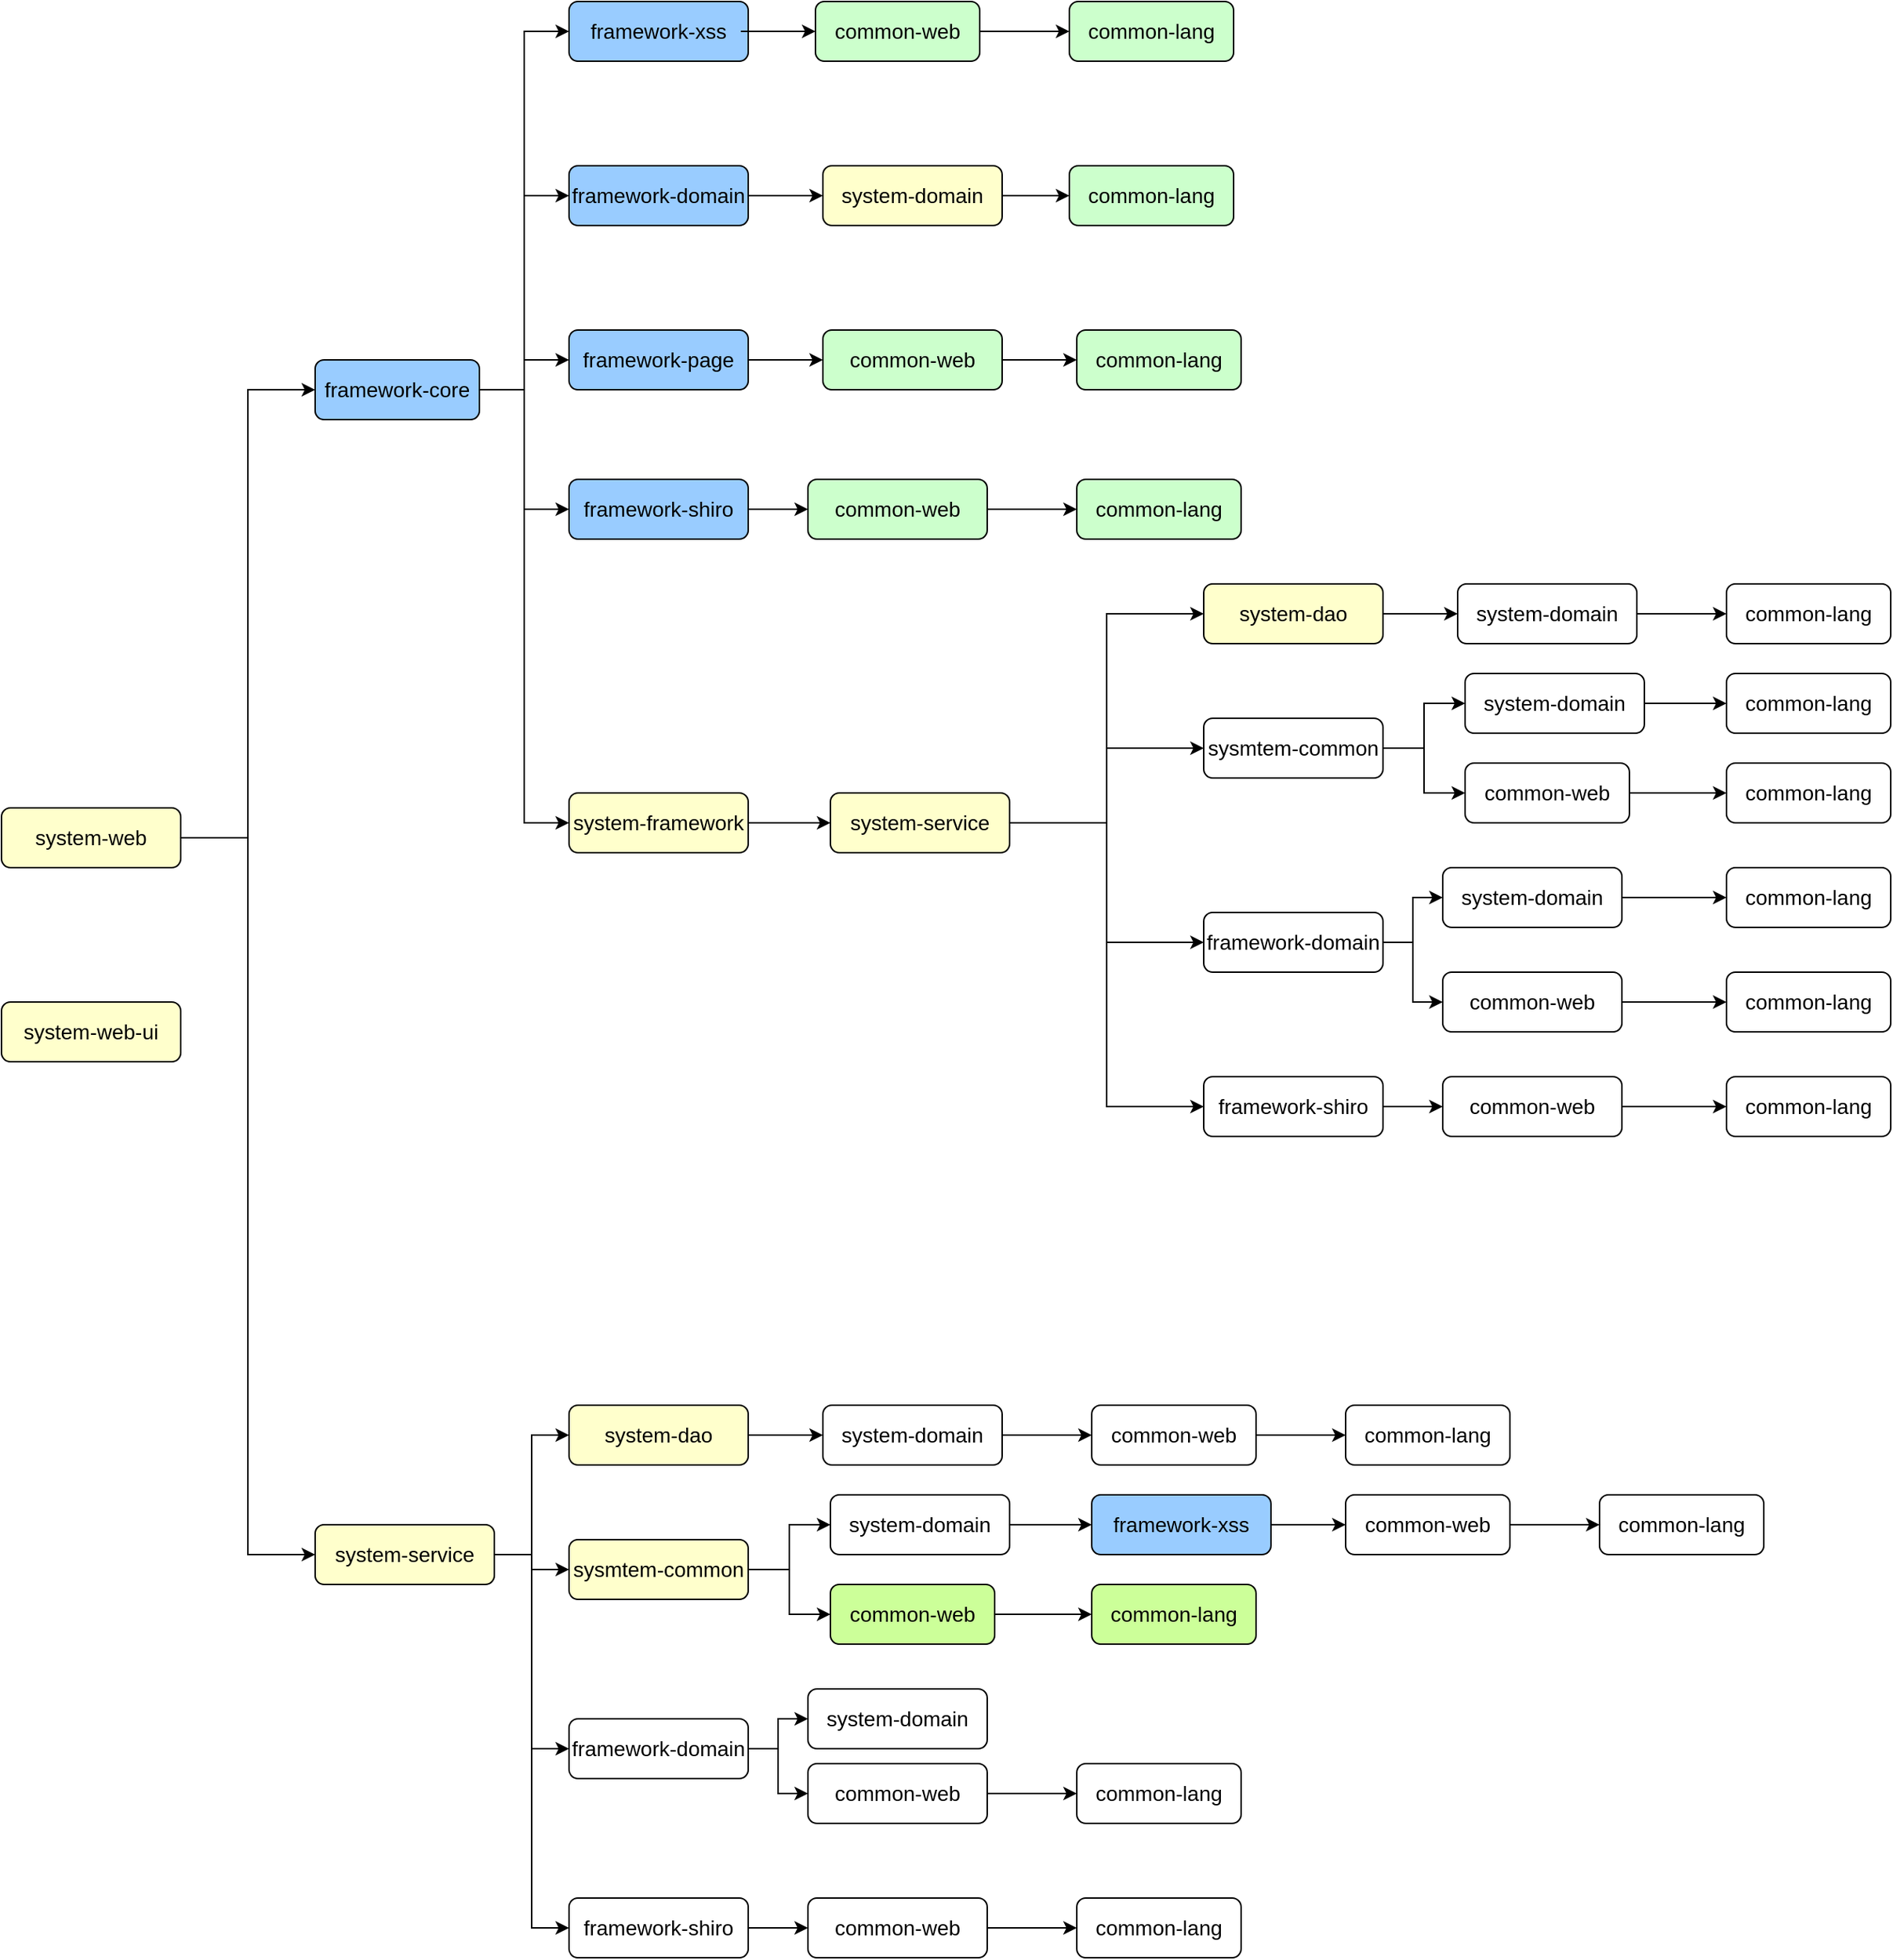 <mxfile version="17.2.4" type="device" pages="3"><diagram id="8G1dAFuVuJ8BXbszJqze" name="Page-1"><mxGraphModel dx="1504" dy="-346" grid="1" gridSize="10" guides="1" tooltips="1" connect="1" arrows="1" fold="1" page="1" pageScale="1" pageWidth="850" pageHeight="1100" math="0" shadow="0"><root><mxCell id="0"/><mxCell id="1" parent="0"/><mxCell id="GKUvCth7Uv2XofWPO5MM-125" style="edgeStyle=orthogonalEdgeStyle;rounded=0;orthogonalLoop=1;jettySize=auto;html=1;entryX=0;entryY=0.5;entryDx=0;entryDy=0;fontSize=14;" parent="1" source="GKUvCth7Uv2XofWPO5MM-87" target="GKUvCth7Uv2XofWPO5MM-102" edge="1"><mxGeometry relative="1" as="geometry"/></mxCell><mxCell id="GKUvCth7Uv2XofWPO5MM-126" style="edgeStyle=orthogonalEdgeStyle;rounded=0;orthogonalLoop=1;jettySize=auto;html=1;entryX=0;entryY=0.5;entryDx=0;entryDy=0;fontSize=14;" parent="1" source="GKUvCth7Uv2XofWPO5MM-87" target="GKUvCth7Uv2XofWPO5MM-90" edge="1"><mxGeometry relative="1" as="geometry"/></mxCell><mxCell id="GKUvCth7Uv2XofWPO5MM-127" style="edgeStyle=orthogonalEdgeStyle;rounded=0;orthogonalLoop=1;jettySize=auto;html=1;entryX=0;entryY=0.5;entryDx=0;entryDy=0;fontSize=14;" parent="1" source="GKUvCth7Uv2XofWPO5MM-87" target="GKUvCth7Uv2XofWPO5MM-115" edge="1"><mxGeometry relative="1" as="geometry"/></mxCell><mxCell id="GKUvCth7Uv2XofWPO5MM-128" style="edgeStyle=orthogonalEdgeStyle;rounded=0;orthogonalLoop=1;jettySize=auto;html=1;entryX=0;entryY=0.5;entryDx=0;entryDy=0;fontSize=14;" parent="1" source="GKUvCth7Uv2XofWPO5MM-87" target="GKUvCth7Uv2XofWPO5MM-121" edge="1"><mxGeometry relative="1" as="geometry"/></mxCell><mxCell id="GKUvCth7Uv2XofWPO5MM-87" value="&lt;font style=&quot;font-size: 14px&quot;&gt;system-service&lt;/font&gt;" style="rounded=1;whiteSpace=wrap;html=1;fillColor=#FFFFCC;" parent="1" vertex="1"><mxGeometry x="665" y="1680" width="120" height="40" as="geometry"/></mxCell><mxCell id="GKUvCth7Uv2XofWPO5MM-88" style="edgeStyle=orthogonalEdgeStyle;rounded=0;orthogonalLoop=1;jettySize=auto;html=1;entryX=0;entryY=0.5;entryDx=0;entryDy=0;fontSize=14;" parent="1" source="GKUvCth7Uv2XofWPO5MM-90" target="GKUvCth7Uv2XofWPO5MM-92" edge="1"><mxGeometry relative="1" as="geometry"/></mxCell><mxCell id="GKUvCth7Uv2XofWPO5MM-89" style="edgeStyle=orthogonalEdgeStyle;rounded=0;orthogonalLoop=1;jettySize=auto;html=1;entryX=0;entryY=0.5;entryDx=0;entryDy=0;fontSize=14;" parent="1" source="GKUvCth7Uv2XofWPO5MM-90" target="GKUvCth7Uv2XofWPO5MM-94" edge="1"><mxGeometry relative="1" as="geometry"/></mxCell><mxCell id="GKUvCth7Uv2XofWPO5MM-90" value="&lt;font style=&quot;font-size: 14px&quot;&gt;sysmtem-common&lt;/font&gt;" style="rounded=1;whiteSpace=wrap;html=1;" parent="1" vertex="1"><mxGeometry x="915" y="1630" width="120" height="40" as="geometry"/></mxCell><mxCell id="GKUvCth7Uv2XofWPO5MM-229" style="edgeStyle=orthogonalEdgeStyle;rounded=0;orthogonalLoop=1;jettySize=auto;html=1;entryX=0;entryY=0.5;entryDx=0;entryDy=0;fontSize=14;" parent="1" source="GKUvCth7Uv2XofWPO5MM-92" target="GKUvCth7Uv2XofWPO5MM-224" edge="1"><mxGeometry relative="1" as="geometry"/></mxCell><mxCell id="GKUvCth7Uv2XofWPO5MM-92" value="&lt;font style=&quot;font-size: 14px&quot;&gt;system-domain&lt;/font&gt;" style="rounded=1;whiteSpace=wrap;html=1;" parent="1" vertex="1"><mxGeometry x="1090" y="1600" width="120" height="40" as="geometry"/></mxCell><mxCell id="GKUvCth7Uv2XofWPO5MM-93" value="" style="edgeStyle=orthogonalEdgeStyle;rounded=0;orthogonalLoop=1;jettySize=auto;html=1;fontSize=14;" parent="1" source="GKUvCth7Uv2XofWPO5MM-94" target="GKUvCth7Uv2XofWPO5MM-95" edge="1"><mxGeometry relative="1" as="geometry"/></mxCell><mxCell id="GKUvCth7Uv2XofWPO5MM-94" value="&lt;font style=&quot;font-size: 14px&quot;&gt;common-web&lt;/font&gt;" style="rounded=1;whiteSpace=wrap;html=1;" parent="1" vertex="1"><mxGeometry x="1090" y="1660" width="110" height="40" as="geometry"/></mxCell><mxCell id="GKUvCth7Uv2XofWPO5MM-95" value="&lt;font style=&quot;font-size: 14px&quot;&gt;common-lang&lt;/font&gt;" style="rounded=1;whiteSpace=wrap;html=1;" parent="1" vertex="1"><mxGeometry x="1265" y="1660" width="110" height="40" as="geometry"/></mxCell><mxCell id="GKUvCth7Uv2XofWPO5MM-101" style="edgeStyle=orthogonalEdgeStyle;rounded=0;orthogonalLoop=1;jettySize=auto;html=1;entryX=0;entryY=0.5;entryDx=0;entryDy=0;fontSize=14;" parent="1" source="GKUvCth7Uv2XofWPO5MM-102" target="GKUvCth7Uv2XofWPO5MM-104" edge="1"><mxGeometry relative="1" as="geometry"/></mxCell><mxCell id="GKUvCth7Uv2XofWPO5MM-102" value="&lt;font style=&quot;font-size: 14px&quot;&gt;system-dao&lt;/font&gt;" style="rounded=1;whiteSpace=wrap;html=1;fillColor=#FFFFCC;" parent="1" vertex="1"><mxGeometry x="915" y="1540" width="120" height="40" as="geometry"/></mxCell><mxCell id="GKUvCth7Uv2XofWPO5MM-230" style="edgeStyle=orthogonalEdgeStyle;rounded=0;orthogonalLoop=1;jettySize=auto;html=1;entryX=0;entryY=0.5;entryDx=0;entryDy=0;fontSize=14;" parent="1" source="GKUvCth7Uv2XofWPO5MM-104" target="GKUvCth7Uv2XofWPO5MM-109" edge="1"><mxGeometry relative="1" as="geometry"/></mxCell><mxCell id="GKUvCth7Uv2XofWPO5MM-104" value="&lt;font style=&quot;font-size: 14px&quot;&gt;system-domain&lt;/font&gt;" style="rounded=1;whiteSpace=wrap;html=1;" parent="1" vertex="1"><mxGeometry x="1085" y="1540" width="120" height="40" as="geometry"/></mxCell><mxCell id="GKUvCth7Uv2XofWPO5MM-109" value="&lt;font style=&quot;font-size: 14px&quot;&gt;common-lang&lt;/font&gt;" style="rounded=1;whiteSpace=wrap;html=1;" parent="1" vertex="1"><mxGeometry x="1265" y="1540" width="110" height="40" as="geometry"/></mxCell><mxCell id="GKUvCth7Uv2XofWPO5MM-113" style="edgeStyle=orthogonalEdgeStyle;rounded=0;orthogonalLoop=1;jettySize=auto;html=1;entryX=0;entryY=0.5;entryDx=0;entryDy=0;fontSize=14;" parent="1" source="GKUvCth7Uv2XofWPO5MM-115" target="GKUvCth7Uv2XofWPO5MM-118" edge="1"><mxGeometry relative="1" as="geometry"/></mxCell><mxCell id="GKUvCth7Uv2XofWPO5MM-114" style="edgeStyle=orthogonalEdgeStyle;rounded=0;orthogonalLoop=1;jettySize=auto;html=1;entryX=0;entryY=0.5;entryDx=0;entryDy=0;fontSize=14;" parent="1" source="GKUvCth7Uv2XofWPO5MM-115" target="GKUvCth7Uv2XofWPO5MM-117" edge="1"><mxGeometry relative="1" as="geometry"/></mxCell><mxCell id="GKUvCth7Uv2XofWPO5MM-115" value="&lt;font style=&quot;font-size: 14px&quot;&gt;framework-domain&lt;/font&gt;" style="rounded=1;whiteSpace=wrap;html=1;" parent="1" vertex="1"><mxGeometry x="915" y="1760" width="120" height="40" as="geometry"/></mxCell><mxCell id="GKUvCth7Uv2XofWPO5MM-116" style="edgeStyle=orthogonalEdgeStyle;rounded=0;orthogonalLoop=1;jettySize=auto;html=1;entryX=0;entryY=0.5;entryDx=0;entryDy=0;fontSize=14;" parent="1" source="GKUvCth7Uv2XofWPO5MM-117" target="GKUvCth7Uv2XofWPO5MM-119" edge="1"><mxGeometry relative="1" as="geometry"/></mxCell><mxCell id="GKUvCth7Uv2XofWPO5MM-117" value="&lt;font style=&quot;font-size: 14px&quot;&gt;common-web&lt;/font&gt;" style="rounded=1;whiteSpace=wrap;html=1;" parent="1" vertex="1"><mxGeometry x="1075" y="1800" width="120" height="40" as="geometry"/></mxCell><mxCell id="GKUvCth7Uv2XofWPO5MM-232" style="edgeStyle=orthogonalEdgeStyle;rounded=0;orthogonalLoop=1;jettySize=auto;html=1;entryX=0;entryY=0.5;entryDx=0;entryDy=0;fontSize=14;" parent="1" source="GKUvCth7Uv2XofWPO5MM-118" target="GKUvCth7Uv2XofWPO5MM-228" edge="1"><mxGeometry relative="1" as="geometry"/></mxCell><mxCell id="GKUvCth7Uv2XofWPO5MM-118" value="&lt;font style=&quot;font-size: 14px&quot;&gt;system-domain&lt;/font&gt;" style="rounded=1;whiteSpace=wrap;html=1;" parent="1" vertex="1"><mxGeometry x="1075" y="1730" width="120" height="40" as="geometry"/></mxCell><mxCell id="GKUvCth7Uv2XofWPO5MM-119" value="&lt;font style=&quot;font-size: 14px&quot;&gt;common-lang&lt;/font&gt;" style="rounded=1;whiteSpace=wrap;html=1;" parent="1" vertex="1"><mxGeometry x="1265" y="1800" width="110" height="40" as="geometry"/></mxCell><mxCell id="GKUvCth7Uv2XofWPO5MM-120" style="edgeStyle=orthogonalEdgeStyle;rounded=0;orthogonalLoop=1;jettySize=auto;html=1;entryX=0;entryY=0.5;entryDx=0;entryDy=0;fontSize=14;" parent="1" source="GKUvCth7Uv2XofWPO5MM-121" target="GKUvCth7Uv2XofWPO5MM-123" edge="1"><mxGeometry relative="1" as="geometry"/></mxCell><mxCell id="GKUvCth7Uv2XofWPO5MM-121" value="&lt;font style=&quot;font-size: 14px&quot;&gt;framework-shiro&lt;/font&gt;" style="rounded=1;whiteSpace=wrap;html=1;" parent="1" vertex="1"><mxGeometry x="915" y="1870" width="120" height="40" as="geometry"/></mxCell><mxCell id="GKUvCth7Uv2XofWPO5MM-122" style="edgeStyle=orthogonalEdgeStyle;rounded=0;orthogonalLoop=1;jettySize=auto;html=1;entryX=0;entryY=0.5;entryDx=0;entryDy=0;fontSize=14;" parent="1" source="GKUvCth7Uv2XofWPO5MM-123" target="GKUvCth7Uv2XofWPO5MM-124" edge="1"><mxGeometry relative="1" as="geometry"/></mxCell><mxCell id="GKUvCth7Uv2XofWPO5MM-123" value="&lt;font style=&quot;font-size: 14px&quot;&gt;common-web&lt;/font&gt;" style="rounded=1;whiteSpace=wrap;html=1;" parent="1" vertex="1"><mxGeometry x="1075" y="1870" width="120" height="40" as="geometry"/></mxCell><mxCell id="GKUvCth7Uv2XofWPO5MM-124" value="&lt;font style=&quot;font-size: 14px&quot;&gt;common-lang&lt;/font&gt;" style="rounded=1;whiteSpace=wrap;html=1;" parent="1" vertex="1"><mxGeometry x="1265" y="1870" width="110" height="40" as="geometry"/></mxCell><mxCell id="GKUvCth7Uv2XofWPO5MM-157" style="edgeStyle=orthogonalEdgeStyle;rounded=0;orthogonalLoop=1;jettySize=auto;html=1;entryX=0;entryY=0.5;entryDx=0;entryDy=0;fontSize=14;" parent="1" source="GKUvCth7Uv2XofWPO5MM-129" target="GKUvCth7Uv2XofWPO5MM-135" edge="1"><mxGeometry relative="1" as="geometry"/></mxCell><mxCell id="GKUvCth7Uv2XofWPO5MM-197" style="edgeStyle=orthogonalEdgeStyle;rounded=0;orthogonalLoop=1;jettySize=auto;html=1;entryX=0;entryY=0.5;entryDx=0;entryDy=0;fontSize=14;" parent="1" source="GKUvCth7Uv2XofWPO5MM-129" target="GKUvCth7Uv2XofWPO5MM-162" edge="1"><mxGeometry relative="1" as="geometry"/></mxCell><mxCell id="GKUvCth7Uv2XofWPO5MM-129" value="&lt;font style=&quot;font-size: 14px&quot;&gt;system-web&lt;/font&gt;" style="rounded=1;whiteSpace=wrap;html=1;fillColor=#FFFFCC;" parent="1" vertex="1"><mxGeometry x="110" y="1690" width="120" height="40" as="geometry"/></mxCell><mxCell id="GKUvCth7Uv2XofWPO5MM-130" style="edgeStyle=orthogonalEdgeStyle;rounded=0;orthogonalLoop=1;jettySize=auto;html=1;entryX=0;entryY=0.5;entryDx=0;entryDy=0;fontSize=14;" parent="1" source="GKUvCth7Uv2XofWPO5MM-135" target="GKUvCth7Uv2XofWPO5MM-138" edge="1"><mxGeometry relative="1" as="geometry"/></mxCell><mxCell id="GKUvCth7Uv2XofWPO5MM-131" style="edgeStyle=orthogonalEdgeStyle;rounded=0;orthogonalLoop=1;jettySize=auto;html=1;entryX=0;entryY=0.5;entryDx=0;entryDy=0;fontSize=14;" parent="1" source="GKUvCth7Uv2XofWPO5MM-135" target="GKUvCth7Uv2XofWPO5MM-144" edge="1"><mxGeometry relative="1" as="geometry"/></mxCell><mxCell id="GKUvCth7Uv2XofWPO5MM-132" style="edgeStyle=orthogonalEdgeStyle;rounded=0;orthogonalLoop=1;jettySize=auto;html=1;entryX=0;entryY=0.5;entryDx=0;entryDy=0;fontSize=14;" parent="1" source="GKUvCth7Uv2XofWPO5MM-135" target="GKUvCth7Uv2XofWPO5MM-140" edge="1"><mxGeometry relative="1" as="geometry"/></mxCell><mxCell id="GKUvCth7Uv2XofWPO5MM-217" style="edgeStyle=orthogonalEdgeStyle;rounded=0;orthogonalLoop=1;jettySize=auto;html=1;entryX=0;entryY=0.5;entryDx=0;entryDy=0;fontSize=14;" parent="1" source="GKUvCth7Uv2XofWPO5MM-135" target="GKUvCth7Uv2XofWPO5MM-212" edge="1"><mxGeometry relative="1" as="geometry"/></mxCell><mxCell id="SQ-CXIkxHljQJNG2BFok-1" style="edgeStyle=orthogonalEdgeStyle;rounded=0;orthogonalLoop=1;jettySize=auto;html=1;entryX=0;entryY=0.5;entryDx=0;entryDy=0;" parent="1" source="GKUvCth7Uv2XofWPO5MM-135" target="GKUvCth7Uv2XofWPO5MM-145" edge="1"><mxGeometry relative="1" as="geometry"/></mxCell><mxCell id="GKUvCth7Uv2XofWPO5MM-135" value="&lt;font style=&quot;font-size: 14px&quot;&gt;framework-core&lt;/font&gt;" style="rounded=1;whiteSpace=wrap;html=1;fillColor=#99CCFF;" parent="1" vertex="1"><mxGeometry x="320" y="1390" width="110" height="40" as="geometry"/></mxCell><mxCell id="GKUvCth7Uv2XofWPO5MM-136" style="edgeStyle=orthogonalEdgeStyle;rounded=0;orthogonalLoop=1;jettySize=auto;html=1;entryX=0;entryY=0.5;entryDx=0;entryDy=0;fontSize=14;" parent="1" source="GKUvCth7Uv2XofWPO5MM-138" target="GKUvCth7Uv2XofWPO5MM-148" edge="1"><mxGeometry relative="1" as="geometry"/></mxCell><mxCell id="GKUvCth7Uv2XofWPO5MM-138" value="&lt;font style=&quot;font-size: 14px&quot;&gt;framework-domain&lt;/font&gt;" style="rounded=1;whiteSpace=wrap;html=1;fillColor=#99CCFF;" parent="1" vertex="1"><mxGeometry x="490" y="1260" width="120" height="40" as="geometry"/></mxCell><mxCell id="GKUvCth7Uv2XofWPO5MM-139" style="edgeStyle=orthogonalEdgeStyle;rounded=0;orthogonalLoop=1;jettySize=auto;html=1;entryX=0;entryY=0.5;entryDx=0;entryDy=0;fontSize=14;" parent="1" source="GKUvCth7Uv2XofWPO5MM-140" target="GKUvCth7Uv2XofWPO5MM-152" edge="1"><mxGeometry relative="1" as="geometry"/></mxCell><mxCell id="GKUvCth7Uv2XofWPO5MM-140" value="&lt;font style=&quot;font-size: 14px&quot;&gt;framework-shiro&lt;/font&gt;" style="rounded=1;whiteSpace=wrap;html=1;fillColor=#99CCFF;" parent="1" vertex="1"><mxGeometry x="490" y="1470" width="120" height="40" as="geometry"/></mxCell><mxCell id="GKUvCth7Uv2XofWPO5MM-142" style="edgeStyle=orthogonalEdgeStyle;rounded=0;orthogonalLoop=1;jettySize=auto;html=1;entryX=0;entryY=0.5;entryDx=0;entryDy=0;fontSize=14;" parent="1" source="GKUvCth7Uv2XofWPO5MM-144" target="GKUvCth7Uv2XofWPO5MM-150" edge="1"><mxGeometry relative="1" as="geometry"/></mxCell><mxCell id="GKUvCth7Uv2XofWPO5MM-144" value="&lt;font style=&quot;font-size: 14px&quot;&gt;framework-page&lt;/font&gt;" style="rounded=1;whiteSpace=wrap;html=1;fillColor=#99CCFF;" parent="1" vertex="1"><mxGeometry x="490" y="1370" width="120" height="40" as="geometry"/></mxCell><mxCell id="GKUvCth7Uv2XofWPO5MM-211" style="edgeStyle=orthogonalEdgeStyle;rounded=0;orthogonalLoop=1;jettySize=auto;html=1;fontSize=14;" parent="1" source="GKUvCth7Uv2XofWPO5MM-145" target="GKUvCth7Uv2XofWPO5MM-87" edge="1"><mxGeometry relative="1" as="geometry"/></mxCell><mxCell id="GKUvCth7Uv2XofWPO5MM-145" value="&lt;font style=&quot;font-size: 14px&quot;&gt;system-framework&lt;/font&gt;" style="rounded=1;whiteSpace=wrap;html=1;fillColor=#FFFFCC;" parent="1" vertex="1"><mxGeometry x="490" y="1680" width="120" height="40" as="geometry"/></mxCell><mxCell id="GKUvCth7Uv2XofWPO5MM-234" style="edgeStyle=orthogonalEdgeStyle;rounded=0;orthogonalLoop=1;jettySize=auto;html=1;entryX=0;entryY=0.5;entryDx=0;entryDy=0;fontSize=14;" parent="1" source="GKUvCth7Uv2XofWPO5MM-148" target="GKUvCth7Uv2XofWPO5MM-233" edge="1"><mxGeometry relative="1" as="geometry"/></mxCell><mxCell id="GKUvCth7Uv2XofWPO5MM-148" value="&lt;font style=&quot;font-size: 14px&quot;&gt;system-domain&lt;/font&gt;" style="rounded=1;whiteSpace=wrap;html=1;fillColor=#FFFFCC;" parent="1" vertex="1"><mxGeometry x="660" y="1260" width="120" height="40" as="geometry"/></mxCell><mxCell id="GKUvCth7Uv2XofWPO5MM-149" style="edgeStyle=orthogonalEdgeStyle;rounded=0;orthogonalLoop=1;jettySize=auto;html=1;entryX=0;entryY=0.5;entryDx=0;entryDy=0;fontSize=14;" parent="1" source="GKUvCth7Uv2XofWPO5MM-150" target="GKUvCth7Uv2XofWPO5MM-155" edge="1"><mxGeometry relative="1" as="geometry"/></mxCell><mxCell id="GKUvCth7Uv2XofWPO5MM-150" value="&lt;font style=&quot;font-size: 14px&quot;&gt;common-web&lt;/font&gt;" style="rounded=1;whiteSpace=wrap;html=1;fillColor=#CCFFCC;" parent="1" vertex="1"><mxGeometry x="660" y="1370" width="120" height="40" as="geometry"/></mxCell><mxCell id="GKUvCth7Uv2XofWPO5MM-151" style="edgeStyle=orthogonalEdgeStyle;rounded=0;orthogonalLoop=1;jettySize=auto;html=1;entryX=0;entryY=0.5;entryDx=0;entryDy=0;fontSize=14;" parent="1" source="GKUvCth7Uv2XofWPO5MM-152" target="GKUvCth7Uv2XofWPO5MM-154" edge="1"><mxGeometry relative="1" as="geometry"/></mxCell><mxCell id="GKUvCth7Uv2XofWPO5MM-152" value="&lt;font style=&quot;font-size: 14px&quot;&gt;common-web&lt;/font&gt;" style="rounded=1;whiteSpace=wrap;html=1;fillColor=#CCFFCC;" parent="1" vertex="1"><mxGeometry x="650" y="1470" width="120" height="40" as="geometry"/></mxCell><mxCell id="GKUvCth7Uv2XofWPO5MM-154" value="&lt;font style=&quot;font-size: 14px&quot;&gt;common-lang&lt;/font&gt;" style="rounded=1;whiteSpace=wrap;html=1;fillColor=#CCFFCC;" parent="1" vertex="1"><mxGeometry x="830" y="1470" width="110" height="40" as="geometry"/></mxCell><mxCell id="GKUvCth7Uv2XofWPO5MM-155" value="&lt;font style=&quot;font-size: 14px&quot;&gt;common-lang&lt;/font&gt;" style="rounded=1;whiteSpace=wrap;html=1;fillColor=#CCFFCC;" parent="1" vertex="1"><mxGeometry x="830" y="1370" width="110" height="40" as="geometry"/></mxCell><mxCell id="GKUvCth7Uv2XofWPO5MM-158" style="edgeStyle=orthogonalEdgeStyle;rounded=0;orthogonalLoop=1;jettySize=auto;html=1;entryX=0;entryY=0.5;entryDx=0;entryDy=0;fontSize=14;" parent="1" source="GKUvCth7Uv2XofWPO5MM-162" target="GKUvCth7Uv2XofWPO5MM-177" edge="1"><mxGeometry relative="1" as="geometry"/></mxCell><mxCell id="GKUvCth7Uv2XofWPO5MM-159" style="edgeStyle=orthogonalEdgeStyle;rounded=0;orthogonalLoop=1;jettySize=auto;html=1;entryX=0;entryY=0.5;entryDx=0;entryDy=0;fontSize=14;" parent="1" source="GKUvCth7Uv2XofWPO5MM-162" target="GKUvCth7Uv2XofWPO5MM-165" edge="1"><mxGeometry relative="1" as="geometry"/></mxCell><mxCell id="GKUvCth7Uv2XofWPO5MM-160" style="edgeStyle=orthogonalEdgeStyle;rounded=0;orthogonalLoop=1;jettySize=auto;html=1;entryX=0;entryY=0.5;entryDx=0;entryDy=0;fontSize=14;" parent="1" source="GKUvCth7Uv2XofWPO5MM-162" target="GKUvCth7Uv2XofWPO5MM-187" edge="1"><mxGeometry relative="1" as="geometry"/></mxCell><mxCell id="GKUvCth7Uv2XofWPO5MM-161" style="edgeStyle=orthogonalEdgeStyle;rounded=0;orthogonalLoop=1;jettySize=auto;html=1;entryX=0;entryY=0.5;entryDx=0;entryDy=0;fontSize=14;" parent="1" source="GKUvCth7Uv2XofWPO5MM-162" target="GKUvCth7Uv2XofWPO5MM-193" edge="1"><mxGeometry relative="1" as="geometry"/></mxCell><mxCell id="GKUvCth7Uv2XofWPO5MM-162" value="&lt;font style=&quot;font-size: 14px&quot;&gt;system-service&lt;/font&gt;" style="rounded=1;whiteSpace=wrap;html=1;fillColor=#FFFFCC;" parent="1" vertex="1"><mxGeometry x="320" y="2170" width="120" height="40" as="geometry"/></mxCell><mxCell id="GKUvCth7Uv2XofWPO5MM-163" style="edgeStyle=orthogonalEdgeStyle;rounded=0;orthogonalLoop=1;jettySize=auto;html=1;entryX=0;entryY=0.5;entryDx=0;entryDy=0;fontSize=14;" parent="1" source="GKUvCth7Uv2XofWPO5MM-165" target="GKUvCth7Uv2XofWPO5MM-167" edge="1"><mxGeometry relative="1" as="geometry"/></mxCell><mxCell id="GKUvCth7Uv2XofWPO5MM-164" style="edgeStyle=orthogonalEdgeStyle;rounded=0;orthogonalLoop=1;jettySize=auto;html=1;entryX=0;entryY=0.5;entryDx=0;entryDy=0;fontSize=14;" parent="1" source="GKUvCth7Uv2XofWPO5MM-165" target="GKUvCth7Uv2XofWPO5MM-169" edge="1"><mxGeometry relative="1" as="geometry"/></mxCell><mxCell id="GKUvCth7Uv2XofWPO5MM-165" value="&lt;font style=&quot;font-size: 14px&quot;&gt;sysmtem-common&lt;/font&gt;" style="rounded=1;whiteSpace=wrap;html=1;fillColor=#FFFFCC;" parent="1" vertex="1"><mxGeometry x="490" y="2180" width="120" height="40" as="geometry"/></mxCell><mxCell id="GKUvCth7Uv2XofWPO5MM-166" style="edgeStyle=orthogonalEdgeStyle;rounded=0;orthogonalLoop=1;jettySize=auto;html=1;entryX=0;entryY=0.5;entryDx=0;entryDy=0;fontSize=14;" parent="1" source="GKUvCth7Uv2XofWPO5MM-167" target="GKUvCth7Uv2XofWPO5MM-171" edge="1"><mxGeometry relative="1" as="geometry"/></mxCell><mxCell id="GKUvCth7Uv2XofWPO5MM-167" value="&lt;font style=&quot;font-size: 14px&quot;&gt;system-domain&lt;/font&gt;" style="rounded=1;whiteSpace=wrap;html=1;" parent="1" vertex="1"><mxGeometry x="665" y="2150" width="120" height="40" as="geometry"/></mxCell><mxCell id="GKUvCth7Uv2XofWPO5MM-168" value="" style="edgeStyle=orthogonalEdgeStyle;rounded=0;orthogonalLoop=1;jettySize=auto;html=1;fontSize=14;" parent="1" source="GKUvCth7Uv2XofWPO5MM-169" target="GKUvCth7Uv2XofWPO5MM-170" edge="1"><mxGeometry relative="1" as="geometry"/></mxCell><mxCell id="GKUvCth7Uv2XofWPO5MM-169" value="&lt;font style=&quot;font-size: 14px&quot;&gt;common-web&lt;/font&gt;" style="rounded=1;whiteSpace=wrap;html=1;fillColor=#CCFF99;" parent="1" vertex="1"><mxGeometry x="665" y="2210" width="110" height="40" as="geometry"/></mxCell><mxCell id="GKUvCth7Uv2XofWPO5MM-170" value="&lt;font style=&quot;font-size: 14px&quot;&gt;common-lang&lt;/font&gt;" style="rounded=1;whiteSpace=wrap;html=1;fillColor=#CCFF99;" parent="1" vertex="1"><mxGeometry x="840" y="2210" width="110" height="40" as="geometry"/></mxCell><mxCell id="GKUvCth7Uv2XofWPO5MM-171" value="&lt;font style=&quot;font-size: 14px&quot;&gt;framework-xss&lt;/font&gt;" style="rounded=1;whiteSpace=wrap;html=1;fillColor=#99CCFF;" parent="1" vertex="1"><mxGeometry x="840" y="2150" width="120" height="40" as="geometry"/></mxCell><mxCell id="GKUvCth7Uv2XofWPO5MM-172" style="edgeStyle=orthogonalEdgeStyle;rounded=0;orthogonalLoop=1;jettySize=auto;html=1;entryX=0;entryY=0.5;entryDx=0;entryDy=0;fontSize=14;" parent="1" edge="1"><mxGeometry relative="1" as="geometry"><mxPoint x="960" y="2170" as="sourcePoint"/><mxPoint x="1010" y="2170" as="targetPoint"/></mxGeometry></mxCell><mxCell id="GKUvCth7Uv2XofWPO5MM-173" value="" style="edgeStyle=orthogonalEdgeStyle;rounded=0;orthogonalLoop=1;jettySize=auto;html=1;fontSize=14;" parent="1" source="GKUvCth7Uv2XofWPO5MM-174" target="GKUvCth7Uv2XofWPO5MM-175" edge="1"><mxGeometry relative="1" as="geometry"/></mxCell><mxCell id="GKUvCth7Uv2XofWPO5MM-174" value="&lt;font style=&quot;font-size: 14px&quot;&gt;common-web&lt;/font&gt;" style="rounded=1;whiteSpace=wrap;html=1;" parent="1" vertex="1"><mxGeometry x="1010" y="2150" width="110" height="40" as="geometry"/></mxCell><mxCell id="GKUvCth7Uv2XofWPO5MM-175" value="&lt;font style=&quot;font-size: 14px&quot;&gt;common-lang&lt;/font&gt;" style="rounded=1;whiteSpace=wrap;html=1;" parent="1" vertex="1"><mxGeometry x="1180" y="2150" width="110" height="40" as="geometry"/></mxCell><mxCell id="GKUvCth7Uv2XofWPO5MM-176" style="edgeStyle=orthogonalEdgeStyle;rounded=0;orthogonalLoop=1;jettySize=auto;html=1;entryX=0;entryY=0.5;entryDx=0;entryDy=0;fontSize=14;" parent="1" source="GKUvCth7Uv2XofWPO5MM-177" target="GKUvCth7Uv2XofWPO5MM-179" edge="1"><mxGeometry relative="1" as="geometry"/></mxCell><mxCell id="GKUvCth7Uv2XofWPO5MM-177" value="&lt;font style=&quot;font-size: 14px&quot;&gt;system-dao&lt;/font&gt;" style="rounded=1;whiteSpace=wrap;html=1;fillColor=#FFFFCC;" parent="1" vertex="1"><mxGeometry x="490" y="2090" width="120" height="40" as="geometry"/></mxCell><mxCell id="GKUvCth7Uv2XofWPO5MM-218" style="edgeStyle=orthogonalEdgeStyle;rounded=0;orthogonalLoop=1;jettySize=auto;html=1;entryX=0;entryY=0.5;entryDx=0;entryDy=0;fontSize=14;" parent="1" source="GKUvCth7Uv2XofWPO5MM-179" target="GKUvCth7Uv2XofWPO5MM-183" edge="1"><mxGeometry relative="1" as="geometry"/></mxCell><mxCell id="GKUvCth7Uv2XofWPO5MM-179" value="&lt;font style=&quot;font-size: 14px&quot;&gt;system-domain&lt;/font&gt;" style="rounded=1;whiteSpace=wrap;html=1;" parent="1" vertex="1"><mxGeometry x="660" y="2090" width="120" height="40" as="geometry"/></mxCell><mxCell id="GKUvCth7Uv2XofWPO5MM-182" value="" style="edgeStyle=orthogonalEdgeStyle;rounded=0;orthogonalLoop=1;jettySize=auto;html=1;fontSize=14;" parent="1" source="GKUvCth7Uv2XofWPO5MM-183" target="GKUvCth7Uv2XofWPO5MM-184" edge="1"><mxGeometry relative="1" as="geometry"/></mxCell><mxCell id="GKUvCth7Uv2XofWPO5MM-183" value="&lt;font style=&quot;font-size: 14px&quot;&gt;common-web&lt;/font&gt;" style="rounded=1;whiteSpace=wrap;html=1;" parent="1" vertex="1"><mxGeometry x="840" y="2090" width="110" height="40" as="geometry"/></mxCell><mxCell id="GKUvCth7Uv2XofWPO5MM-184" value="&lt;font style=&quot;font-size: 14px&quot;&gt;common-lang&lt;/font&gt;" style="rounded=1;whiteSpace=wrap;html=1;" parent="1" vertex="1"><mxGeometry x="1010" y="2090" width="110" height="40" as="geometry"/></mxCell><mxCell id="GKUvCth7Uv2XofWPO5MM-185" style="edgeStyle=orthogonalEdgeStyle;rounded=0;orthogonalLoop=1;jettySize=auto;html=1;entryX=0;entryY=0.5;entryDx=0;entryDy=0;fontSize=14;" parent="1" source="GKUvCth7Uv2XofWPO5MM-187" target="GKUvCth7Uv2XofWPO5MM-190" edge="1"><mxGeometry relative="1" as="geometry"/></mxCell><mxCell id="GKUvCth7Uv2XofWPO5MM-186" style="edgeStyle=orthogonalEdgeStyle;rounded=0;orthogonalLoop=1;jettySize=auto;html=1;entryX=0;entryY=0.5;entryDx=0;entryDy=0;fontSize=14;" parent="1" source="GKUvCth7Uv2XofWPO5MM-187" target="GKUvCth7Uv2XofWPO5MM-189" edge="1"><mxGeometry relative="1" as="geometry"/></mxCell><mxCell id="GKUvCth7Uv2XofWPO5MM-187" value="&lt;font style=&quot;font-size: 14px&quot;&gt;framework-domain&lt;/font&gt;" style="rounded=1;whiteSpace=wrap;html=1;" parent="1" vertex="1"><mxGeometry x="490" y="2300" width="120" height="40" as="geometry"/></mxCell><mxCell id="GKUvCth7Uv2XofWPO5MM-188" style="edgeStyle=orthogonalEdgeStyle;rounded=0;orthogonalLoop=1;jettySize=auto;html=1;entryX=0;entryY=0.5;entryDx=0;entryDy=0;fontSize=14;" parent="1" source="GKUvCth7Uv2XofWPO5MM-189" target="GKUvCth7Uv2XofWPO5MM-191" edge="1"><mxGeometry relative="1" as="geometry"/></mxCell><mxCell id="GKUvCth7Uv2XofWPO5MM-189" value="&lt;font style=&quot;font-size: 14px&quot;&gt;common-web&lt;/font&gt;" style="rounded=1;whiteSpace=wrap;html=1;" parent="1" vertex="1"><mxGeometry x="650" y="2330" width="120" height="40" as="geometry"/></mxCell><mxCell id="GKUvCth7Uv2XofWPO5MM-190" value="&lt;font style=&quot;font-size: 14px&quot;&gt;system-domain&lt;/font&gt;" style="rounded=1;whiteSpace=wrap;html=1;" parent="1" vertex="1"><mxGeometry x="650" y="2280" width="120" height="40" as="geometry"/></mxCell><mxCell id="GKUvCth7Uv2XofWPO5MM-191" value="&lt;font style=&quot;font-size: 14px&quot;&gt;common-lang&lt;/font&gt;" style="rounded=1;whiteSpace=wrap;html=1;" parent="1" vertex="1"><mxGeometry x="830" y="2330" width="110" height="40" as="geometry"/></mxCell><mxCell id="GKUvCth7Uv2XofWPO5MM-192" style="edgeStyle=orthogonalEdgeStyle;rounded=0;orthogonalLoop=1;jettySize=auto;html=1;entryX=0;entryY=0.5;entryDx=0;entryDy=0;fontSize=14;" parent="1" source="GKUvCth7Uv2XofWPO5MM-193" target="GKUvCth7Uv2XofWPO5MM-195" edge="1"><mxGeometry relative="1" as="geometry"/></mxCell><mxCell id="GKUvCth7Uv2XofWPO5MM-193" value="&lt;font style=&quot;font-size: 14px&quot;&gt;framework-shiro&lt;/font&gt;" style="rounded=1;whiteSpace=wrap;html=1;" parent="1" vertex="1"><mxGeometry x="490" y="2420" width="120" height="40" as="geometry"/></mxCell><mxCell id="GKUvCth7Uv2XofWPO5MM-194" style="edgeStyle=orthogonalEdgeStyle;rounded=0;orthogonalLoop=1;jettySize=auto;html=1;entryX=0;entryY=0.5;entryDx=0;entryDy=0;fontSize=14;" parent="1" source="GKUvCth7Uv2XofWPO5MM-195" target="GKUvCth7Uv2XofWPO5MM-196" edge="1"><mxGeometry relative="1" as="geometry"/></mxCell><mxCell id="GKUvCth7Uv2XofWPO5MM-195" value="&lt;font style=&quot;font-size: 14px&quot;&gt;common-web&lt;/font&gt;" style="rounded=1;whiteSpace=wrap;html=1;" parent="1" vertex="1"><mxGeometry x="650" y="2420" width="120" height="40" as="geometry"/></mxCell><mxCell id="GKUvCth7Uv2XofWPO5MM-196" value="&lt;font style=&quot;font-size: 14px&quot;&gt;common-lang&lt;/font&gt;" style="rounded=1;whiteSpace=wrap;html=1;" parent="1" vertex="1"><mxGeometry x="830" y="2420" width="110" height="40" as="geometry"/></mxCell><mxCell id="GKUvCth7Uv2XofWPO5MM-212" value="&lt;font style=&quot;font-size: 14px&quot;&gt;framework-xss&lt;/font&gt;" style="rounded=1;whiteSpace=wrap;html=1;fillColor=#99CCFF;" parent="1" vertex="1"><mxGeometry x="490" y="1150" width="120" height="40" as="geometry"/></mxCell><mxCell id="GKUvCth7Uv2XofWPO5MM-213" style="edgeStyle=orthogonalEdgeStyle;rounded=0;orthogonalLoop=1;jettySize=auto;html=1;entryX=0;entryY=0.5;entryDx=0;entryDy=0;fontSize=14;" parent="1" edge="1"><mxGeometry relative="1" as="geometry"><mxPoint x="605" y="1170" as="sourcePoint"/><mxPoint x="655" y="1170" as="targetPoint"/></mxGeometry></mxCell><mxCell id="GKUvCth7Uv2XofWPO5MM-214" value="" style="edgeStyle=orthogonalEdgeStyle;rounded=0;orthogonalLoop=1;jettySize=auto;html=1;fontSize=14;" parent="1" source="GKUvCth7Uv2XofWPO5MM-215" target="GKUvCth7Uv2XofWPO5MM-216" edge="1"><mxGeometry relative="1" as="geometry"/></mxCell><mxCell id="GKUvCth7Uv2XofWPO5MM-215" value="&lt;font style=&quot;font-size: 14px&quot;&gt;common-web&lt;/font&gt;" style="rounded=1;whiteSpace=wrap;html=1;fillColor=#CCFFCC;" parent="1" vertex="1"><mxGeometry x="655" y="1150" width="110" height="40" as="geometry"/></mxCell><mxCell id="GKUvCth7Uv2XofWPO5MM-216" value="&lt;font style=&quot;font-size: 14px&quot;&gt;common-lang&lt;/font&gt;" style="rounded=1;whiteSpace=wrap;html=1;fillColor=#CCFFCC;" parent="1" vertex="1"><mxGeometry x="825" y="1150" width="110" height="40" as="geometry"/></mxCell><mxCell id="GKUvCth7Uv2XofWPO5MM-224" value="&lt;font style=&quot;font-size: 14px&quot;&gt;common-lang&lt;/font&gt;" style="rounded=1;whiteSpace=wrap;html=1;" parent="1" vertex="1"><mxGeometry x="1265" y="1600" width="110" height="40" as="geometry"/></mxCell><mxCell id="GKUvCth7Uv2XofWPO5MM-228" value="&lt;font style=&quot;font-size: 14px&quot;&gt;common-lang&lt;/font&gt;" style="rounded=1;whiteSpace=wrap;html=1;" parent="1" vertex="1"><mxGeometry x="1265" y="1730" width="110" height="40" as="geometry"/></mxCell><mxCell id="GKUvCth7Uv2XofWPO5MM-233" value="&lt;font style=&quot;font-size: 14px&quot;&gt;common-lang&lt;/font&gt;" style="rounded=1;whiteSpace=wrap;html=1;fillColor=#CCFFCC;" parent="1" vertex="1"><mxGeometry x="825" y="1260" width="110" height="40" as="geometry"/></mxCell><mxCell id="2yZgVnUmQJCQ_l4bfqVB-3" value="&lt;font style=&quot;font-size: 14px&quot;&gt;system-web-ui&lt;/font&gt;" style="rounded=1;whiteSpace=wrap;html=1;fillColor=#FFFFCC;" parent="1" vertex="1"><mxGeometry x="110" y="1820" width="120" height="40" as="geometry"/></mxCell></root></mxGraphModel></diagram><diagram id="QCyjU2NHJCctuxh3jeKg" name="第 2 页"><mxGraphModel dx="1278" dy="1741" grid="1" gridSize="10" guides="1" tooltips="1" connect="1" arrows="1" fold="1" page="1" pageScale="1" pageWidth="850" pageHeight="1100" math="0" shadow="0"><root><mxCell id="0"/><mxCell id="1" parent="0"/><mxCell id="lU1ax4dj0fNuh-alO2Oe-11" style="edgeStyle=orthogonalEdgeStyle;rounded=0;orthogonalLoop=1;jettySize=auto;html=1;fontSize=14;entryX=1;entryY=0.5;entryDx=0;entryDy=0;" parent="1" target="SjWfIb4iwu_jbOgSXdc_-158" edge="1"><mxGeometry relative="1" as="geometry"><mxPoint x="280" y="1150" as="sourcePoint"/></mxGeometry></mxCell><mxCell id="SjWfIb4iwu_jbOgSXdc_-158" value="&lt;font style=&quot;font-size: 14px&quot;&gt;system-web-controller&lt;br&gt;&lt;/font&gt;" style="rounded=1;whiteSpace=wrap;html=1;fillColor=#FFFFCC;" parent="1" vertex="1"><mxGeometry x="30" y="910" width="150" height="40" as="geometry"/></mxCell><mxCell id="SjWfIb4iwu_jbOgSXdc_-225" style="edgeStyle=orthogonalEdgeStyle;rounded=0;orthogonalLoop=1;jettySize=auto;html=1;fontSize=14;entryX=1;entryY=0.5;entryDx=0;entryDy=0;" parent="1" source="SjWfIb4iwu_jbOgSXdc_-162" target="SjWfIb4iwu_jbOgSXdc_-158" edge="1"><mxGeometry relative="1" as="geometry"><mxPoint x="160" y="900" as="targetPoint"/></mxGeometry></mxCell><mxCell id="SjWfIb4iwu_jbOgSXdc_-162" value="&lt;font style=&quot;font-size: 14px&quot;&gt;system-web-ui&lt;br&gt;&lt;/font&gt;" style="rounded=1;whiteSpace=wrap;html=1;fillColor=#FFFFCC;" parent="1" vertex="1"><mxGeometry x="280" y="950" width="120" height="40" as="geometry"/></mxCell><mxCell id="SjWfIb4iwu_jbOgSXdc_-227" style="edgeStyle=orthogonalEdgeStyle;rounded=0;orthogonalLoop=1;jettySize=auto;html=1;entryX=1;entryY=0.5;entryDx=0;entryDy=0;fontSize=14;" parent="1" target="SjWfIb4iwu_jbOgSXdc_-166" edge="1"><mxGeometry relative="1" as="geometry"><mxPoint x="500" y="670" as="sourcePoint"/></mxGeometry></mxCell><mxCell id="SjWfIb4iwu_jbOgSXdc_-223" style="edgeStyle=orthogonalEdgeStyle;rounded=0;orthogonalLoop=1;jettySize=auto;html=1;entryX=1;entryY=0.5;entryDx=0;entryDy=0;fontSize=14;" parent="1" source="SjWfIb4iwu_jbOgSXdc_-166" target="SjWfIb4iwu_jbOgSXdc_-158" edge="1"><mxGeometry relative="1" as="geometry"/></mxCell><mxCell id="SjWfIb4iwu_jbOgSXdc_-166" value="&lt;font style=&quot;font-size: 14px&quot;&gt;system-web-manager&lt;br&gt;&lt;/font&gt;" style="rounded=1;whiteSpace=wrap;html=1;fillColor=#FFFFCC;" parent="1" vertex="1"><mxGeometry x="280" y="770" width="160" height="40" as="geometry"/></mxCell><mxCell id="SjWfIb4iwu_jbOgSXdc_-228" style="edgeStyle=orthogonalEdgeStyle;rounded=0;orthogonalLoop=1;jettySize=auto;html=1;entryX=1;entryY=0.5;entryDx=0;entryDy=0;fontSize=14;" parent="1" target="SjWfIb4iwu_jbOgSXdc_-166" edge="1"><mxGeometry relative="1" as="geometry"><mxPoint x="500" y="880" as="sourcePoint"/></mxGeometry></mxCell><mxCell id="SjWfIb4iwu_jbOgSXdc_-192" value="" style="edgeStyle=orthogonalEdgeStyle;rounded=0;orthogonalLoop=1;jettySize=auto;html=1;fontSize=14;" parent="1" source="SjWfIb4iwu_jbOgSXdc_-193" target="SjWfIb4iwu_jbOgSXdc_-194" edge="1"><mxGeometry relative="1" as="geometry"/></mxCell><mxCell id="SjWfIb4iwu_jbOgSXdc_-193" value="&lt;ul&gt;&lt;li&gt;&lt;font style=&quot;font-size: 14px&quot;&gt;controller&lt;/font&gt;&lt;/li&gt;&lt;li&gt;&lt;font style=&quot;font-size: 14px&quot;&gt;util&lt;/font&gt;&lt;/li&gt;&lt;/ul&gt;" style="whiteSpace=wrap;html=1;fillColor=#E6E6E6;rounded=1;align=left;" parent="1" vertex="1"><mxGeometry x="280" y="-170" width="155" height="60" as="geometry"/></mxCell><mxCell id="SjWfIb4iwu_jbOgSXdc_-194" value="&lt;font style=&quot;font-size: 14px&quot;&gt;system-web-controller&lt;br&gt;&lt;/font&gt;" style="rounded=1;whiteSpace=wrap;html=1;fillColor=#FFFFCC;" parent="1" vertex="1"><mxGeometry x="68.75" y="-160" width="150" height="40" as="geometry"/></mxCell><mxCell id="SjWfIb4iwu_jbOgSXdc_-195" value="&lt;font style=&quot;font-size: 14px&quot;&gt;system-dao&lt;br&gt;&lt;/font&gt;" style="rounded=1;whiteSpace=wrap;html=1;fillColor=#FFFFCC;" parent="1" vertex="1"><mxGeometry x="60" y="35" width="150" height="40" as="geometry"/></mxCell><mxCell id="SjWfIb4iwu_jbOgSXdc_-196" style="edgeStyle=orthogonalEdgeStyle;rounded=0;orthogonalLoop=1;jettySize=auto;html=1;entryX=1;entryY=0.5;entryDx=0;entryDy=0;fontSize=14;" parent="1" source="SjWfIb4iwu_jbOgSXdc_-197" target="SjWfIb4iwu_jbOgSXdc_-195" edge="1"><mxGeometry relative="1" as="geometry"/></mxCell><mxCell id="SjWfIb4iwu_jbOgSXdc_-197" value="&lt;ul&gt;&lt;li&gt;&lt;span style=&quot;font-size: 14px&quot;&gt;mapper&lt;/span&gt;&lt;/li&gt;&lt;/ul&gt;" style="whiteSpace=wrap;html=1;fillColor=#E6E6E6;rounded=1;align=left;" parent="1" vertex="1"><mxGeometry x="280" y="30" width="160" height="50" as="geometry"/></mxCell><mxCell id="SjWfIb4iwu_jbOgSXdc_-198" value="&lt;font style=&quot;font-size: 14px&quot;&gt;system-common-api&lt;br&gt;&lt;/font&gt;" style="rounded=1;whiteSpace=wrap;html=1;fillColor=#FFFFCC;" parent="1" vertex="1"><mxGeometry x="65" y="130" width="140" height="40" as="geometry"/></mxCell><mxCell id="SjWfIb4iwu_jbOgSXdc_-199" style="edgeStyle=orthogonalEdgeStyle;rounded=0;orthogonalLoop=1;jettySize=auto;html=1;entryX=1;entryY=0.5;entryDx=0;entryDy=0;fontSize=14;" parent="1" source="SjWfIb4iwu_jbOgSXdc_-200" target="SjWfIb4iwu_jbOgSXdc_-198" edge="1"><mxGeometry relative="1" as="geometry"/></mxCell><mxCell id="SjWfIb4iwu_jbOgSXdc_-200" value="&lt;ul&gt;&lt;li&gt;&lt;font style=&quot;font-size: 14px&quot;&gt;model&lt;/font&gt;&lt;/li&gt;&lt;ul&gt;&lt;li&gt;&lt;font style=&quot;font-size: 14px&quot;&gt;base&lt;/font&gt;&lt;/li&gt;&lt;li&gt;&lt;font style=&quot;font-size: 14px&quot;&gt;consta&lt;/font&gt;&lt;/li&gt;&lt;li&gt;&lt;font style=&quot;font-size: 14px&quot;&gt;entity&lt;/font&gt;&lt;/li&gt;&lt;li&gt;&lt;font style=&quot;font-size: 14px&quot;&gt;validator&lt;/font&gt;&lt;/li&gt;&lt;li&gt;&lt;font style=&quot;font-size: 14px&quot;&gt;view&lt;/font&gt;&lt;/li&gt;&lt;/ul&gt;&lt;/ul&gt;" style="whiteSpace=wrap;html=1;fillColor=#E6E6E6;rounded=1;align=left;" parent="1" vertex="1"><mxGeometry x="280" y="100" width="200" height="100" as="geometry"/></mxCell><mxCell id="SjWfIb4iwu_jbOgSXdc_-201" value="&lt;font style=&quot;font-size: 14px&quot;&gt;system-service-api&lt;br&gt;&lt;/font&gt;" style="rounded=1;whiteSpace=wrap;html=1;fillColor=#FFFFCC;" parent="1" vertex="1"><mxGeometry x="60" y="-55" width="150" height="40" as="geometry"/></mxCell><mxCell id="SjWfIb4iwu_jbOgSXdc_-202" style="edgeStyle=orthogonalEdgeStyle;rounded=0;orthogonalLoop=1;jettySize=auto;html=1;entryX=1;entryY=0.5;entryDx=0;entryDy=0;fontSize=14;" parent="1" source="SjWfIb4iwu_jbOgSXdc_-203" target="SjWfIb4iwu_jbOgSXdc_-201" edge="1"><mxGeometry relative="1" as="geometry"/></mxCell><mxCell id="SjWfIb4iwu_jbOgSXdc_-203" value="&lt;ul&gt;&lt;li&gt;&lt;font style=&quot;font-size: 14px&quot;&gt;constant&lt;/font&gt;&lt;/li&gt;&lt;li&gt;&lt;span style=&quot;font-size: 14px&quot;&gt;serivce&lt;/span&gt;&lt;/li&gt;&lt;ul&gt;&lt;li&gt;&lt;span style=&quot;font-size: 14px&quot;&gt;base&lt;/span&gt;&lt;/li&gt;&lt;/ul&gt;&lt;/ul&gt;" style="whiteSpace=wrap;html=1;fillColor=#E6E6E6;rounded=1;align=left;" parent="1" vertex="1"><mxGeometry x="280" y="-80" width="160" height="90" as="geometry"/></mxCell><mxCell id="q0uXhnix0TCcYI9XqR_I-44" value="&lt;font style=&quot;font-size: 14px&quot;&gt;oshi-core&lt;/font&gt;" style="whiteSpace=wrap;html=1;rounded=1;arcSize=50;align=center;verticalAlign=middle;strokeWidth=1;autosize=1;spacing=4;treeFolding=1;treeMoving=1;newEdgeStyle={&quot;edgeStyle&quot;:&quot;entityRelationEdgeStyle&quot;,&quot;startArrow&quot;:&quot;none&quot;,&quot;endArrow&quot;:&quot;none&quot;,&quot;segment&quot;:10,&quot;curved&quot;:1};fillColor=#E6E6E6;" parent="1" vertex="1"><mxGeometry x="1200" y="500" width="100" height="30" as="geometry"/></mxCell><mxCell id="q0uXhnix0TCcYI9XqR_I-53" style="edgeStyle=orthogonalEdgeStyle;rounded=0;orthogonalLoop=1;jettySize=auto;html=1;entryX=0;entryY=0.5;entryDx=0;entryDy=0;" parent="1" source="q0uXhnix0TCcYI9XqR_I-48" target="q0uXhnix0TCcYI9XqR_I-50" edge="1"><mxGeometry relative="1" as="geometry"/></mxCell><mxCell id="q0uXhnix0TCcYI9XqR_I-54" style="edgeStyle=orthogonalEdgeStyle;rounded=0;orthogonalLoop=1;jettySize=auto;html=1;entryX=0;entryY=0.5;entryDx=0;entryDy=0;" parent="1" source="q0uXhnix0TCcYI9XqR_I-48" target="q0uXhnix0TCcYI9XqR_I-44" edge="1"><mxGeometry relative="1" as="geometry"/></mxCell><mxCell id="q0uXhnix0TCcYI9XqR_I-48" value="&lt;span style=&quot;font-size: 14px&quot;&gt;system-common-api&lt;/span&gt;" style="whiteSpace=wrap;html=1;rounded=1;arcSize=50;align=center;verticalAlign=middle;strokeWidth=1;autosize=1;spacing=4;treeFolding=1;treeMoving=1;newEdgeStyle={&quot;edgeStyle&quot;:&quot;entityRelationEdgeStyle&quot;,&quot;startArrow&quot;:&quot;none&quot;,&quot;endArrow&quot;:&quot;none&quot;,&quot;segment&quot;:10,&quot;curved&quot;:1};fillColor=#FFFFCC;" parent="1" vertex="1"><mxGeometry x="960" y="560" width="170" height="40" as="geometry"/></mxCell><mxCell id="q0uXhnix0TCcYI9XqR_I-56" value="" style="edgeStyle=orthogonalEdgeStyle;rounded=0;orthogonalLoop=1;jettySize=auto;html=1;fontSize=14;" parent="1" source="q0uXhnix0TCcYI9XqR_I-50" target="q0uXhnix0TCcYI9XqR_I-55" edge="1"><mxGeometry relative="1" as="geometry"/></mxCell><mxCell id="q0uXhnix0TCcYI9XqR_I-58" value="" style="edgeStyle=orthogonalEdgeStyle;rounded=0;orthogonalLoop=1;jettySize=auto;html=1;fontSize=14;" parent="1" source="q0uXhnix0TCcYI9XqR_I-50" target="q0uXhnix0TCcYI9XqR_I-57" edge="1"><mxGeometry relative="1" as="geometry"><Array as="points"><mxPoint x="1360" y="580"/><mxPoint x="1360" y="645"/></Array></mxGeometry></mxCell><mxCell id="q0uXhnix0TCcYI9XqR_I-60" value="" style="edgeStyle=orthogonalEdgeStyle;rounded=0;orthogonalLoop=1;jettySize=auto;html=1;fontSize=14;entryX=0;entryY=0.5;entryDx=0;entryDy=0;" parent="1" source="q0uXhnix0TCcYI9XqR_I-50" target="q0uXhnix0TCcYI9XqR_I-59" edge="1"><mxGeometry relative="1" as="geometry"><Array as="points"><mxPoint x="1360" y="580"/><mxPoint x="1360" y="715"/></Array></mxGeometry></mxCell><mxCell id="q0uXhnix0TCcYI9XqR_I-62" style="edgeStyle=orthogonalEdgeStyle;rounded=0;orthogonalLoop=1;jettySize=auto;html=1;entryX=0;entryY=0.5;entryDx=0;entryDy=0;fontSize=14;" parent="1" source="q0uXhnix0TCcYI9XqR_I-50" target="q0uXhnix0TCcYI9XqR_I-61" edge="1"><mxGeometry relative="1" as="geometry"/></mxCell><mxCell id="q0uXhnix0TCcYI9XqR_I-64" style="edgeStyle=orthogonalEdgeStyle;rounded=0;orthogonalLoop=1;jettySize=auto;html=1;entryX=0;entryY=0.5;entryDx=0;entryDy=0;fontSize=14;" parent="1" source="q0uXhnix0TCcYI9XqR_I-50" target="q0uXhnix0TCcYI9XqR_I-63" edge="1"><mxGeometry relative="1" as="geometry"/></mxCell><mxCell id="q0uXhnix0TCcYI9XqR_I-50" value="&lt;font style=&quot;font-size: 14px&quot;&gt;common-web&lt;/font&gt;" style="whiteSpace=wrap;html=1;rounded=1;arcSize=50;align=center;verticalAlign=middle;strokeWidth=1;autosize=1;spacing=4;treeFolding=1;treeMoving=1;newEdgeStyle={&quot;edgeStyle&quot;:&quot;entityRelationEdgeStyle&quot;,&quot;startArrow&quot;:&quot;none&quot;,&quot;endArrow&quot;:&quot;none&quot;,&quot;segment&quot;:10,&quot;curved&quot;:1};fillColor=#E6FFCC;" parent="1" vertex="1"><mxGeometry x="1196" y="565" width="120" height="30" as="geometry"/></mxCell><mxCell id="q0uXhnix0TCcYI9XqR_I-68" value="" style="edgeStyle=orthogonalEdgeStyle;rounded=0;orthogonalLoop=1;jettySize=auto;html=1;fontSize=14;" parent="1" source="q0uXhnix0TCcYI9XqR_I-55" target="q0uXhnix0TCcYI9XqR_I-67" edge="1"><mxGeometry relative="1" as="geometry"><Array as="points"><mxPoint x="1650" y="580"/><mxPoint x="1650" y="580"/></Array></mxGeometry></mxCell><mxCell id="q0uXhnix0TCcYI9XqR_I-70" value="" style="edgeStyle=orthogonalEdgeStyle;rounded=0;orthogonalLoop=1;jettySize=auto;html=1;fontSize=14;" parent="1" source="q0uXhnix0TCcYI9XqR_I-55" target="q0uXhnix0TCcYI9XqR_I-69" edge="1"><mxGeometry relative="1" as="geometry"><Array as="points"><mxPoint x="1570" y="580"/><mxPoint x="1570" y="465"/></Array></mxGeometry></mxCell><mxCell id="q0uXhnix0TCcYI9XqR_I-80" value="" style="edgeStyle=orthogonalEdgeStyle;rounded=0;orthogonalLoop=1;jettySize=auto;html=1;fontSize=14;entryX=0;entryY=0.5;entryDx=0;entryDy=0;" parent="1" source="q0uXhnix0TCcYI9XqR_I-55" target="q0uXhnix0TCcYI9XqR_I-79" edge="1"><mxGeometry relative="1" as="geometry"><Array as="points"><mxPoint x="1570" y="580"/><mxPoint x="1570" y="685"/></Array></mxGeometry></mxCell><mxCell id="q0uXhnix0TCcYI9XqR_I-83" value="" style="edgeStyle=orthogonalEdgeStyle;rounded=0;orthogonalLoop=1;jettySize=auto;html=1;fontSize=14;" parent="1" source="q0uXhnix0TCcYI9XqR_I-55" target="q0uXhnix0TCcYI9XqR_I-82" edge="1"><mxGeometry relative="1" as="geometry"><Array as="points"><mxPoint x="1570" y="580"/><mxPoint x="1570" y="640"/></Array></mxGeometry></mxCell><mxCell id="q0uXhnix0TCcYI9XqR_I-85" style="edgeStyle=orthogonalEdgeStyle;rounded=0;orthogonalLoop=1;jettySize=auto;html=1;entryX=0;entryY=0.5;entryDx=0;entryDy=0;fontSize=14;" parent="1" source="q0uXhnix0TCcYI9XqR_I-55" target="q0uXhnix0TCcYI9XqR_I-77" edge="1"><mxGeometry relative="1" as="geometry"><Array as="points"><mxPoint x="1570" y="580"/><mxPoint x="1570" y="515"/></Array></mxGeometry></mxCell><mxCell id="q0uXhnix0TCcYI9XqR_I-86" style="edgeStyle=orthogonalEdgeStyle;rounded=0;orthogonalLoop=1;jettySize=auto;html=1;entryX=0;entryY=0.5;entryDx=0;entryDy=0;fontSize=14;" parent="1" source="q0uXhnix0TCcYI9XqR_I-55" target="q0uXhnix0TCcYI9XqR_I-71" edge="1"><mxGeometry relative="1" as="geometry"><Array as="points"><mxPoint x="1570" y="580"/><mxPoint x="1570" y="745"/></Array></mxGeometry></mxCell><mxCell id="q0uXhnix0TCcYI9XqR_I-87" style="edgeStyle=orthogonalEdgeStyle;rounded=0;orthogonalLoop=1;jettySize=auto;html=1;entryX=0;entryY=0.5;entryDx=0;entryDy=0;fontSize=14;" parent="1" source="q0uXhnix0TCcYI9XqR_I-55" target="q0uXhnix0TCcYI9XqR_I-73" edge="1"><mxGeometry relative="1" as="geometry"><Array as="points"><mxPoint x="1570" y="580"/><mxPoint x="1570" y="805"/></Array></mxGeometry></mxCell><mxCell id="q0uXhnix0TCcYI9XqR_I-88" style="edgeStyle=orthogonalEdgeStyle;rounded=0;orthogonalLoop=1;jettySize=auto;html=1;entryX=0;entryY=0.5;entryDx=0;entryDy=0;fontSize=14;" parent="1" source="q0uXhnix0TCcYI9XqR_I-55" target="q0uXhnix0TCcYI9XqR_I-75" edge="1"><mxGeometry relative="1" as="geometry"><Array as="points"><mxPoint x="1570" y="580"/><mxPoint x="1570" y="412"/></Array></mxGeometry></mxCell><mxCell id="q0uXhnix0TCcYI9XqR_I-55" value="&lt;font style=&quot;font-size: 14px&quot;&gt;common-lang&lt;/font&gt;" style="whiteSpace=wrap;html=1;rounded=1;arcSize=50;align=center;verticalAlign=middle;strokeWidth=1;autosize=1;spacing=4;treeFolding=1;treeMoving=1;newEdgeStyle={&quot;edgeStyle&quot;:&quot;entityRelationEdgeStyle&quot;,&quot;startArrow&quot;:&quot;none&quot;,&quot;endArrow&quot;:&quot;none&quot;,&quot;segment&quot;:10,&quot;curved&quot;:1};fillColor=#E6FFCC;" parent="1" vertex="1"><mxGeometry x="1396" y="565" width="130" height="30" as="geometry"/></mxCell><mxCell id="q0uXhnix0TCcYI9XqR_I-57" value="&lt;font style=&quot;font-size: 14px&quot;&gt;spring-web&lt;/font&gt;" style="whiteSpace=wrap;html=1;rounded=1;arcSize=50;align=center;verticalAlign=middle;strokeWidth=1;autosize=1;spacing=4;treeFolding=1;treeMoving=1;newEdgeStyle={&quot;edgeStyle&quot;:&quot;entityRelationEdgeStyle&quot;,&quot;startArrow&quot;:&quot;none&quot;,&quot;endArrow&quot;:&quot;none&quot;,&quot;segment&quot;:10,&quot;curved&quot;:1};fillColor=#E6E6E6;" parent="1" vertex="1"><mxGeometry x="1401" y="630" width="110" height="30" as="geometry"/></mxCell><mxCell id="q0uXhnix0TCcYI9XqR_I-59" value="&lt;font style=&quot;font-size: 14px&quot;&gt;shiro-core&lt;/font&gt;" style="whiteSpace=wrap;html=1;rounded=1;arcSize=50;align=center;verticalAlign=middle;strokeWidth=1;autosize=1;spacing=4;treeFolding=1;treeMoving=1;newEdgeStyle={&quot;edgeStyle&quot;:&quot;entityRelationEdgeStyle&quot;,&quot;startArrow&quot;:&quot;none&quot;,&quot;endArrow&quot;:&quot;none&quot;,&quot;segment&quot;:10,&quot;curved&quot;:1};fillColor=#E6E6E6;" parent="1" vertex="1"><mxGeometry x="1411" y="700" width="100" height="30" as="geometry"/></mxCell><mxCell id="q0uXhnix0TCcYI9XqR_I-61" value="&lt;font style=&quot;font-size: 14px&quot;&gt;shiro-ehcache&lt;/font&gt;" style="whiteSpace=wrap;html=1;rounded=1;arcSize=50;align=center;verticalAlign=middle;strokeWidth=1;autosize=1;spacing=4;treeFolding=1;treeMoving=1;newEdgeStyle={&quot;edgeStyle&quot;:&quot;entityRelationEdgeStyle&quot;,&quot;startArrow&quot;:&quot;none&quot;,&quot;endArrow&quot;:&quot;none&quot;,&quot;segment&quot;:10,&quot;curved&quot;:1};fillColor=#E6E6E6;" parent="1" vertex="1"><mxGeometry x="1403" y="775" width="130" height="30" as="geometry"/></mxCell><mxCell id="q0uXhnix0TCcYI9XqR_I-63" value="&lt;font style=&quot;font-size: 14px&quot;&gt;javax.servlet-api&lt;/font&gt;" style="whiteSpace=wrap;html=1;rounded=1;arcSize=50;align=center;verticalAlign=middle;strokeWidth=1;autosize=1;spacing=4;treeFolding=1;treeMoving=1;newEdgeStyle={&quot;edgeStyle&quot;:&quot;entityRelationEdgeStyle&quot;,&quot;startArrow&quot;:&quot;none&quot;,&quot;endArrow&quot;:&quot;none&quot;,&quot;segment&quot;:10,&quot;curved&quot;:1};fillColor=#E6E6E6;" parent="1" vertex="1"><mxGeometry x="1401" y="840" width="140" height="30" as="geometry"/></mxCell><mxCell id="q0uXhnix0TCcYI9XqR_I-67" value="&lt;font style=&quot;font-size: 14px&quot;&gt;spring-boot-starter-validation&lt;/font&gt;" style="whiteSpace=wrap;html=1;rounded=1;arcSize=50;align=center;verticalAlign=middle;strokeWidth=1;autosize=1;spacing=4;treeFolding=1;treeMoving=1;newEdgeStyle={&quot;edgeStyle&quot;:&quot;entityRelationEdgeStyle&quot;,&quot;startArrow&quot;:&quot;none&quot;,&quot;endArrow&quot;:&quot;none&quot;,&quot;segment&quot;:10,&quot;curved&quot;:1};fillColor=#E6E6E6;" parent="1" vertex="1"><mxGeometry x="1615" y="565" width="220" height="30" as="geometry"/></mxCell><mxCell id="q0uXhnix0TCcYI9XqR_I-69" value="&lt;font style=&quot;font-size: 14px&quot;&gt;commons-lang3&lt;/font&gt;" style="whiteSpace=wrap;html=1;rounded=1;arcSize=50;align=center;verticalAlign=middle;strokeWidth=1;autosize=1;spacing=4;treeFolding=1;treeMoving=1;newEdgeStyle={&quot;edgeStyle&quot;:&quot;entityRelationEdgeStyle&quot;,&quot;startArrow&quot;:&quot;none&quot;,&quot;endArrow&quot;:&quot;none&quot;,&quot;segment&quot;:10,&quot;curved&quot;:1};fillColor=#E6E6E6;" parent="1" vertex="1"><mxGeometry x="1615" y="450" width="140" height="30" as="geometry"/></mxCell><mxCell id="q0uXhnix0TCcYI9XqR_I-71" value="&lt;font style=&quot;font-size: 14px&quot;&gt;jackson-databind&lt;/font&gt;" style="whiteSpace=wrap;html=1;rounded=1;arcSize=50;align=center;verticalAlign=middle;strokeWidth=1;autosize=1;spacing=4;treeFolding=1;treeMoving=1;newEdgeStyle={&quot;edgeStyle&quot;:&quot;entityRelationEdgeStyle&quot;,&quot;startArrow&quot;:&quot;none&quot;,&quot;endArrow&quot;:&quot;none&quot;,&quot;segment&quot;:10,&quot;curved&quot;:1};fillColor=#E6E6E6;" parent="1" vertex="1"><mxGeometry x="1615" y="730" width="150" height="30" as="geometry"/></mxCell><mxCell id="q0uXhnix0TCcYI9XqR_I-73" value="&lt;font style=&quot;font-size: 14px&quot;&gt;fastjson&lt;/font&gt;" style="whiteSpace=wrap;html=1;rounded=1;arcSize=50;align=center;verticalAlign=middle;strokeWidth=1;autosize=1;spacing=4;treeFolding=1;treeMoving=1;newEdgeStyle={&quot;edgeStyle&quot;:&quot;entityRelationEdgeStyle&quot;,&quot;startArrow&quot;:&quot;none&quot;,&quot;endArrow&quot;:&quot;none&quot;,&quot;segment&quot;:10,&quot;curved&quot;:1};fillColor=#E6E6E6;" parent="1" vertex="1"><mxGeometry x="1625" y="790" width="90" height="30" as="geometry"/></mxCell><mxCell id="q0uXhnix0TCcYI9XqR_I-75" value="&lt;font style=&quot;font-size: 14px&quot;&gt;commons-io&lt;/font&gt;" style="whiteSpace=wrap;html=1;rounded=1;arcSize=50;align=center;verticalAlign=middle;strokeWidth=1;autosize=1;spacing=4;treeFolding=1;treeMoving=1;newEdgeStyle={&quot;edgeStyle&quot;:&quot;entityRelationEdgeStyle&quot;,&quot;startArrow&quot;:&quot;none&quot;,&quot;endArrow&quot;:&quot;none&quot;,&quot;segment&quot;:10,&quot;curved&quot;:1};fillColor=#E6E6E6;" parent="1" vertex="1"><mxGeometry x="1615" y="397" width="120" height="30" as="geometry"/></mxCell><mxCell id="q0uXhnix0TCcYI9XqR_I-77" value="&lt;font style=&quot;font-size: 14px&quot;&gt;commons-fileupload&lt;/font&gt;" style="whiteSpace=wrap;html=1;rounded=1;arcSize=50;align=center;verticalAlign=middle;strokeWidth=1;autosize=1;spacing=4;treeFolding=1;treeMoving=1;newEdgeStyle={&quot;edgeStyle&quot;:&quot;entityRelationEdgeStyle&quot;,&quot;startArrow&quot;:&quot;none&quot;,&quot;endArrow&quot;:&quot;none&quot;,&quot;segment&quot;:10,&quot;curved&quot;:1};fillColor=#E6E6E6;" parent="1" vertex="1"><mxGeometry x="1610" y="500" width="170" height="30" as="geometry"/></mxCell><mxCell id="q0uXhnix0TCcYI9XqR_I-79" value="&lt;font style=&quot;font-size: 14px&quot;&gt;poi-ooxml&lt;/font&gt;" style="whiteSpace=wrap;html=1;rounded=1;arcSize=50;align=center;verticalAlign=middle;strokeWidth=1;autosize=1;spacing=4;treeFolding=1;treeMoving=1;newEdgeStyle={&quot;edgeStyle&quot;:&quot;entityRelationEdgeStyle&quot;,&quot;startArrow&quot;:&quot;none&quot;,&quot;endArrow&quot;:&quot;none&quot;,&quot;segment&quot;:10,&quot;curved&quot;:1};fillColor=#E6E6E6;" parent="1" vertex="1"><mxGeometry x="1615" y="670" width="100" height="30" as="geometry"/></mxCell><mxCell id="q0uXhnix0TCcYI9XqR_I-82" value="&lt;font style=&quot;font-size: 14px&quot;&gt;snakeyaml&lt;/font&gt;" style="whiteSpace=wrap;html=1;rounded=1;arcSize=50;align=center;verticalAlign=middle;strokeWidth=1;autosize=1;spacing=4;treeFolding=1;treeMoving=1;newEdgeStyle={&quot;edgeStyle&quot;:&quot;entityRelationEdgeStyle&quot;,&quot;startArrow&quot;:&quot;none&quot;,&quot;endArrow&quot;:&quot;none&quot;,&quot;segment&quot;:10,&quot;curved&quot;:1};fillColor=#E6E6E6;" parent="1" vertex="1"><mxGeometry x="1615" y="620" width="110" height="30" as="geometry"/></mxCell><mxCell id="q0uXhnix0TCcYI9XqR_I-122" style="edgeStyle=orthogonalEdgeStyle;rounded=0;orthogonalLoop=1;jettySize=auto;html=1;entryX=0;entryY=0.5;entryDx=0;entryDy=0;fontSize=14;" parent="1" source="q0uXhnix0TCcYI9XqR_I-89" target="q0uXhnix0TCcYI9XqR_I-94" edge="1"><mxGeometry relative="1" as="geometry"/></mxCell><mxCell id="q0uXhnix0TCcYI9XqR_I-89" value="&lt;span style=&quot;font-size: 14px&quot;&gt;system-service-api&lt;/span&gt;" style="whiteSpace=wrap;html=1;rounded=1;arcSize=50;align=center;verticalAlign=middle;strokeWidth=1;autosize=1;spacing=4;treeFolding=1;treeMoving=1;newEdgeStyle={&quot;edgeStyle&quot;:&quot;entityRelationEdgeStyle&quot;,&quot;startArrow&quot;:&quot;none&quot;,&quot;endArrow&quot;:&quot;none&quot;,&quot;segment&quot;:10,&quot;curved&quot;:1};fillColor=#FFFFCC;" parent="1" vertex="1"><mxGeometry x="526.25" y="1040" width="160" height="30" as="geometry"/></mxCell><mxCell id="q0uXhnix0TCcYI9XqR_I-91" value="&lt;font style=&quot;font-size: 14px&quot;&gt;oshi-core&lt;/font&gt;" style="whiteSpace=wrap;html=1;rounded=1;arcSize=50;align=center;verticalAlign=middle;strokeWidth=1;autosize=1;spacing=4;treeFolding=1;treeMoving=1;newEdgeStyle={&quot;edgeStyle&quot;:&quot;entityRelationEdgeStyle&quot;,&quot;startArrow&quot;:&quot;none&quot;,&quot;endArrow&quot;:&quot;none&quot;,&quot;segment&quot;:10,&quot;curved&quot;:1};fillColor=#E6E6E6;" parent="1" vertex="1" collapsed="1"><mxGeometry x="997" y="1020" width="100" height="30" as="geometry"/></mxCell><mxCell id="q0uXhnix0TCcYI9XqR_I-92" style="edgeStyle=orthogonalEdgeStyle;rounded=0;orthogonalLoop=1;jettySize=auto;html=1;entryX=0;entryY=0.5;entryDx=0;entryDy=0;" parent="1" source="q0uXhnix0TCcYI9XqR_I-94" target="q0uXhnix0TCcYI9XqR_I-100" edge="1"><mxGeometry relative="1" as="geometry"/></mxCell><mxCell id="q0uXhnix0TCcYI9XqR_I-93" style="edgeStyle=orthogonalEdgeStyle;rounded=0;orthogonalLoop=1;jettySize=auto;html=1;entryX=0;entryY=0.5;entryDx=0;entryDy=0;" parent="1" source="q0uXhnix0TCcYI9XqR_I-94" target="q0uXhnix0TCcYI9XqR_I-91" edge="1"><mxGeometry relative="1" as="geometry"/></mxCell><mxCell id="q0uXhnix0TCcYI9XqR_I-94" value="&lt;span style=&quot;font-size: 14px&quot;&gt;system-common-api&lt;/span&gt;" style="whiteSpace=wrap;html=1;rounded=1;arcSize=50;align=center;verticalAlign=middle;strokeWidth=1;autosize=1;spacing=4;treeFolding=1;treeMoving=1;newEdgeStyle={&quot;edgeStyle&quot;:&quot;entityRelationEdgeStyle&quot;,&quot;startArrow&quot;:&quot;none&quot;,&quot;endArrow&quot;:&quot;none&quot;,&quot;segment&quot;:10,&quot;curved&quot;:1};fillColor=#FFFFCC;" parent="1" vertex="1"><mxGeometry x="757" y="1040" width="170" height="30" as="geometry"/></mxCell><mxCell id="q0uXhnix0TCcYI9XqR_I-97" value="" style="edgeStyle=orthogonalEdgeStyle;rounded=0;orthogonalLoop=1;jettySize=auto;html=1;fontSize=14;entryX=0;entryY=0.5;entryDx=0;entryDy=0;" parent="1" source="q0uXhnix0TCcYI9XqR_I-100" target="q0uXhnix0TCcYI9XqR_I-111" edge="1" visible="0"><mxGeometry relative="1" as="geometry"><Array as="points"><mxPoint x="1170" y="1080"/><mxPoint x="1170" y="1205"/></Array></mxGeometry></mxCell><mxCell id="q0uXhnix0TCcYI9XqR_I-98" style="edgeStyle=orthogonalEdgeStyle;rounded=0;orthogonalLoop=1;jettySize=auto;html=1;entryX=0;entryY=0.5;entryDx=0;entryDy=0;fontSize=14;" parent="1" source="q0uXhnix0TCcYI9XqR_I-100" target="q0uXhnix0TCcYI9XqR_I-112" edge="1" visible="0"><mxGeometry relative="1" as="geometry"><Array as="points"><mxPoint x="1170" y="1080"/><mxPoint x="1170" y="1255"/></Array></mxGeometry></mxCell><mxCell id="q0uXhnix0TCcYI9XqR_I-99" style="edgeStyle=orthogonalEdgeStyle;rounded=0;orthogonalLoop=1;jettySize=auto;html=1;entryX=0;entryY=0.5;entryDx=0;entryDy=0;fontSize=14;" parent="1" source="q0uXhnix0TCcYI9XqR_I-100" target="q0uXhnix0TCcYI9XqR_I-113" edge="1" visible="0"><mxGeometry relative="1" as="geometry"><Array as="points"><mxPoint x="1170" y="1080"/><mxPoint x="1170" y="1325"/></Array></mxGeometry></mxCell><mxCell id="q0uXhnix0TCcYI9XqR_I-123" style="edgeStyle=orthogonalEdgeStyle;rounded=0;orthogonalLoop=1;jettySize=auto;html=1;entryX=0;entryY=0.5;entryDx=0;entryDy=0;fontSize=14;" parent="1" source="q0uXhnix0TCcYI9XqR_I-100" target="q0uXhnix0TCcYI9XqR_I-110" edge="1" visible="0"><mxGeometry relative="1" as="geometry"><Array as="points"><mxPoint x="1170" y="1080"/><mxPoint x="1170" y="1145"/></Array></mxGeometry></mxCell><mxCell id="q0uXhnix0TCcYI9XqR_I-141" style="edgeStyle=orthogonalEdgeStyle;rounded=0;orthogonalLoop=1;jettySize=auto;html=1;entryX=0;entryY=0.5;entryDx=0;entryDy=0;fontSize=14;" parent="1" source="q0uXhnix0TCcYI9XqR_I-100" target="q0uXhnix0TCcYI9XqR_I-109" edge="1" visible="0"><mxGeometry relative="1" as="geometry"/></mxCell><mxCell id="q0uXhnix0TCcYI9XqR_I-100" value="&lt;font style=&quot;font-size: 14px&quot;&gt;common-web&lt;/font&gt;" style="whiteSpace=wrap;html=1;rounded=1;arcSize=50;align=center;verticalAlign=middle;strokeWidth=1;autosize=1;spacing=4;treeFolding=1;treeMoving=1;newEdgeStyle={&quot;edgeStyle&quot;:&quot;entityRelationEdgeStyle&quot;,&quot;startArrow&quot;:&quot;none&quot;,&quot;endArrow&quot;:&quot;none&quot;,&quot;segment&quot;:10,&quot;curved&quot;:1};fillColor=#E6FFCC;" parent="1" vertex="1" collapsed="1"><mxGeometry x="997" y="1060" width="120" height="30" as="geometry"/></mxCell><mxCell id="q0uXhnix0TCcYI9XqR_I-101" value="" style="edgeStyle=orthogonalEdgeStyle;rounded=0;orthogonalLoop=1;jettySize=auto;html=1;fontSize=14;" parent="1" source="q0uXhnix0TCcYI9XqR_I-109" target="q0uXhnix0TCcYI9XqR_I-114" edge="1" visible="0"><mxGeometry relative="1" as="geometry"><Array as="points"><mxPoint x="1435" y="1070"/><mxPoint x="1435" y="1070"/></Array></mxGeometry></mxCell><mxCell id="q0uXhnix0TCcYI9XqR_I-102" value="" style="edgeStyle=orthogonalEdgeStyle;rounded=0;orthogonalLoop=1;jettySize=auto;html=1;fontSize=14;" parent="1" source="q0uXhnix0TCcYI9XqR_I-109" target="q0uXhnix0TCcYI9XqR_I-115" edge="1" visible="0"><mxGeometry relative="1" as="geometry"><Array as="points"><mxPoint x="1355" y="1070"/><mxPoint x="1355" y="955"/></Array></mxGeometry></mxCell><mxCell id="q0uXhnix0TCcYI9XqR_I-103" value="" style="edgeStyle=orthogonalEdgeStyle;rounded=0;orthogonalLoop=1;jettySize=auto;html=1;fontSize=14;entryX=0;entryY=0.5;entryDx=0;entryDy=0;" parent="1" source="q0uXhnix0TCcYI9XqR_I-109" target="q0uXhnix0TCcYI9XqR_I-120" edge="1" visible="0"><mxGeometry relative="1" as="geometry"><Array as="points"><mxPoint x="1355" y="1070"/><mxPoint x="1355" y="1175"/></Array></mxGeometry></mxCell><mxCell id="q0uXhnix0TCcYI9XqR_I-104" value="" style="edgeStyle=orthogonalEdgeStyle;rounded=0;orthogonalLoop=1;jettySize=auto;html=1;fontSize=14;" parent="1" source="q0uXhnix0TCcYI9XqR_I-109" target="q0uXhnix0TCcYI9XqR_I-121" edge="1" visible="0"><mxGeometry relative="1" as="geometry"><Array as="points"><mxPoint x="1355" y="1070"/><mxPoint x="1355" y="1130"/></Array></mxGeometry></mxCell><mxCell id="q0uXhnix0TCcYI9XqR_I-105" style="edgeStyle=orthogonalEdgeStyle;rounded=0;orthogonalLoop=1;jettySize=auto;html=1;entryX=0;entryY=0.5;entryDx=0;entryDy=0;fontSize=14;" parent="1" source="q0uXhnix0TCcYI9XqR_I-109" target="q0uXhnix0TCcYI9XqR_I-119" edge="1" visible="0"><mxGeometry relative="1" as="geometry"><Array as="points"><mxPoint x="1355" y="1070"/><mxPoint x="1355" y="1005"/></Array></mxGeometry></mxCell><mxCell id="q0uXhnix0TCcYI9XqR_I-106" style="edgeStyle=orthogonalEdgeStyle;rounded=0;orthogonalLoop=1;jettySize=auto;html=1;entryX=0;entryY=0.5;entryDx=0;entryDy=0;fontSize=14;" parent="1" source="q0uXhnix0TCcYI9XqR_I-109" target="q0uXhnix0TCcYI9XqR_I-116" edge="1" visible="0"><mxGeometry relative="1" as="geometry"><Array as="points"><mxPoint x="1355" y="1070"/><mxPoint x="1355" y="1235"/></Array></mxGeometry></mxCell><mxCell id="q0uXhnix0TCcYI9XqR_I-107" style="edgeStyle=orthogonalEdgeStyle;rounded=0;orthogonalLoop=1;jettySize=auto;html=1;entryX=0;entryY=0.5;entryDx=0;entryDy=0;fontSize=14;" parent="1" source="q0uXhnix0TCcYI9XqR_I-109" target="q0uXhnix0TCcYI9XqR_I-117" edge="1" visible="0"><mxGeometry relative="1" as="geometry"><Array as="points"><mxPoint x="1355" y="1070"/><mxPoint x="1355" y="1295"/></Array></mxGeometry></mxCell><mxCell id="q0uXhnix0TCcYI9XqR_I-108" style="edgeStyle=orthogonalEdgeStyle;rounded=0;orthogonalLoop=1;jettySize=auto;html=1;entryX=0;entryY=0.5;entryDx=0;entryDy=0;fontSize=14;" parent="1" source="q0uXhnix0TCcYI9XqR_I-109" target="q0uXhnix0TCcYI9XqR_I-118" edge="1" visible="0"><mxGeometry relative="1" as="geometry"><Array as="points"><mxPoint x="1355" y="1070"/><mxPoint x="1355" y="902"/></Array></mxGeometry></mxCell><mxCell id="q0uXhnix0TCcYI9XqR_I-109" value="&lt;font style=&quot;font-size: 14px&quot;&gt;common-lang&lt;/font&gt;" style="whiteSpace=wrap;html=1;rounded=1;arcSize=50;align=center;verticalAlign=middle;strokeWidth=1;autosize=1;spacing=4;treeFolding=1;treeMoving=1;newEdgeStyle={&quot;edgeStyle&quot;:&quot;entityRelationEdgeStyle&quot;,&quot;startArrow&quot;:&quot;none&quot;,&quot;endArrow&quot;:&quot;none&quot;,&quot;segment&quot;:10,&quot;curved&quot;:1};fillColor=#E6FFCC;" parent="1" vertex="1" visible="0" collapsed="1"><mxGeometry x="1190" y="1060" width="170" height="30" as="geometry"/></mxCell><mxCell id="q0uXhnix0TCcYI9XqR_I-110" value="&lt;font style=&quot;font-size: 14px&quot;&gt;spring-web&lt;/font&gt;" style="whiteSpace=wrap;html=1;rounded=1;arcSize=50;align=center;verticalAlign=middle;strokeWidth=1;autosize=1;spacing=4;treeFolding=1;treeMoving=1;newEdgeStyle={&quot;edgeStyle&quot;:&quot;entityRelationEdgeStyle&quot;,&quot;startArrow&quot;:&quot;none&quot;,&quot;endArrow&quot;:&quot;none&quot;,&quot;segment&quot;:10,&quot;curved&quot;:1};fillColor=#E6E6E6;" parent="1" vertex="1" visible="0"><mxGeometry x="1215" y="1130" width="110" height="30" as="geometry"/></mxCell><mxCell id="q0uXhnix0TCcYI9XqR_I-111" value="&lt;font style=&quot;font-size: 14px&quot;&gt;shiro-core&lt;/font&gt;" style="whiteSpace=wrap;html=1;rounded=1;arcSize=50;align=center;verticalAlign=middle;strokeWidth=1;autosize=1;spacing=4;treeFolding=1;treeMoving=1;newEdgeStyle={&quot;edgeStyle&quot;:&quot;entityRelationEdgeStyle&quot;,&quot;startArrow&quot;:&quot;none&quot;,&quot;endArrow&quot;:&quot;none&quot;,&quot;segment&quot;:10,&quot;curved&quot;:1};fillColor=#E6E6E6;" parent="1" vertex="1" visible="0"><mxGeometry x="1220" y="1190" width="100" height="30" as="geometry"/></mxCell><mxCell id="q0uXhnix0TCcYI9XqR_I-112" value="&lt;font style=&quot;font-size: 14px&quot;&gt;shiro-ehcache&lt;/font&gt;" style="whiteSpace=wrap;html=1;rounded=1;arcSize=50;align=center;verticalAlign=middle;strokeWidth=1;autosize=1;spacing=4;treeFolding=1;treeMoving=1;newEdgeStyle={&quot;edgeStyle&quot;:&quot;entityRelationEdgeStyle&quot;,&quot;startArrow&quot;:&quot;none&quot;,&quot;endArrow&quot;:&quot;none&quot;,&quot;segment&quot;:10,&quot;curved&quot;:1};fillColor=#E6E6E6;" parent="1" vertex="1" visible="0"><mxGeometry x="1205" y="1240" width="130" height="30" as="geometry"/></mxCell><mxCell id="q0uXhnix0TCcYI9XqR_I-113" value="&lt;font style=&quot;font-size: 14px&quot;&gt;javax.servlet-api&lt;/font&gt;" style="whiteSpace=wrap;html=1;rounded=1;arcSize=50;align=center;verticalAlign=middle;strokeWidth=1;autosize=1;spacing=4;treeFolding=1;treeMoving=1;newEdgeStyle={&quot;edgeStyle&quot;:&quot;entityRelationEdgeStyle&quot;,&quot;startArrow&quot;:&quot;none&quot;,&quot;endArrow&quot;:&quot;none&quot;,&quot;segment&quot;:10,&quot;curved&quot;:1};fillColor=#E6E6E6;" parent="1" vertex="1" visible="0"><mxGeometry x="1205" y="1310" width="140" height="30" as="geometry"/></mxCell><mxCell id="q0uXhnix0TCcYI9XqR_I-114" value="&lt;font style=&quot;font-size: 14px&quot;&gt;spring-boot-starter-validation&lt;/font&gt;" style="whiteSpace=wrap;html=1;rounded=1;arcSize=50;align=center;verticalAlign=middle;strokeWidth=1;autosize=1;spacing=4;treeFolding=1;treeMoving=1;newEdgeStyle={&quot;edgeStyle&quot;:&quot;entityRelationEdgeStyle&quot;,&quot;startArrow&quot;:&quot;none&quot;,&quot;endArrow&quot;:&quot;none&quot;,&quot;segment&quot;:10,&quot;curved&quot;:1};fillColor=#E6E6E6;" parent="1" vertex="1" visible="0"><mxGeometry x="1400" y="1055" width="220" height="30" as="geometry"/></mxCell><mxCell id="q0uXhnix0TCcYI9XqR_I-115" value="&lt;font style=&quot;font-size: 14px&quot;&gt;commons-lang3&lt;/font&gt;" style="whiteSpace=wrap;html=1;rounded=1;arcSize=50;align=center;verticalAlign=middle;strokeWidth=1;autosize=1;spacing=4;treeFolding=1;treeMoving=1;newEdgeStyle={&quot;edgeStyle&quot;:&quot;entityRelationEdgeStyle&quot;,&quot;startArrow&quot;:&quot;none&quot;,&quot;endArrow&quot;:&quot;none&quot;,&quot;segment&quot;:10,&quot;curved&quot;:1};fillColor=#E6E6E6;" parent="1" vertex="1" visible="0"><mxGeometry x="1400" y="940" width="140" height="30" as="geometry"/></mxCell><mxCell id="q0uXhnix0TCcYI9XqR_I-116" value="&lt;font style=&quot;font-size: 14px&quot;&gt;jackson-databind&lt;/font&gt;" style="whiteSpace=wrap;html=1;rounded=1;arcSize=50;align=center;verticalAlign=middle;strokeWidth=1;autosize=1;spacing=4;treeFolding=1;treeMoving=1;newEdgeStyle={&quot;edgeStyle&quot;:&quot;entityRelationEdgeStyle&quot;,&quot;startArrow&quot;:&quot;none&quot;,&quot;endArrow&quot;:&quot;none&quot;,&quot;segment&quot;:10,&quot;curved&quot;:1};fillColor=#E6E6E6;" parent="1" vertex="1" visible="0"><mxGeometry x="1400" y="1220" width="150" height="30" as="geometry"/></mxCell><mxCell id="q0uXhnix0TCcYI9XqR_I-117" value="&lt;font style=&quot;font-size: 14px&quot;&gt;fastjson&lt;/font&gt;" style="whiteSpace=wrap;html=1;rounded=1;arcSize=50;align=center;verticalAlign=middle;strokeWidth=1;autosize=1;spacing=4;treeFolding=1;treeMoving=1;newEdgeStyle={&quot;edgeStyle&quot;:&quot;entityRelationEdgeStyle&quot;,&quot;startArrow&quot;:&quot;none&quot;,&quot;endArrow&quot;:&quot;none&quot;,&quot;segment&quot;:10,&quot;curved&quot;:1};fillColor=#E6E6E6;" parent="1" vertex="1" visible="0"><mxGeometry x="1410" y="1280" width="90" height="30" as="geometry"/></mxCell><mxCell id="q0uXhnix0TCcYI9XqR_I-118" value="&lt;font style=&quot;font-size: 14px&quot;&gt;commons-io&lt;/font&gt;" style="whiteSpace=wrap;html=1;rounded=1;arcSize=50;align=center;verticalAlign=middle;strokeWidth=1;autosize=1;spacing=4;treeFolding=1;treeMoving=1;newEdgeStyle={&quot;edgeStyle&quot;:&quot;entityRelationEdgeStyle&quot;,&quot;startArrow&quot;:&quot;none&quot;,&quot;endArrow&quot;:&quot;none&quot;,&quot;segment&quot;:10,&quot;curved&quot;:1};fillColor=#E6E6E6;" parent="1" vertex="1" visible="0"><mxGeometry x="1400" y="887" width="120" height="30" as="geometry"/></mxCell><mxCell id="q0uXhnix0TCcYI9XqR_I-119" value="&lt;font style=&quot;font-size: 14px&quot;&gt;commons-fileupload&lt;/font&gt;" style="whiteSpace=wrap;html=1;rounded=1;arcSize=50;align=center;verticalAlign=middle;strokeWidth=1;autosize=1;spacing=4;treeFolding=1;treeMoving=1;newEdgeStyle={&quot;edgeStyle&quot;:&quot;entityRelationEdgeStyle&quot;,&quot;startArrow&quot;:&quot;none&quot;,&quot;endArrow&quot;:&quot;none&quot;,&quot;segment&quot;:10,&quot;curved&quot;:1};fillColor=#E6E6E6;" parent="1" vertex="1" visible="0"><mxGeometry x="1395" y="990" width="170" height="30" as="geometry"/></mxCell><mxCell id="q0uXhnix0TCcYI9XqR_I-120" value="&lt;font style=&quot;font-size: 14px&quot;&gt;poi-ooxml&lt;/font&gt;" style="whiteSpace=wrap;html=1;rounded=1;arcSize=50;align=center;verticalAlign=middle;strokeWidth=1;autosize=1;spacing=4;treeFolding=1;treeMoving=1;newEdgeStyle={&quot;edgeStyle&quot;:&quot;entityRelationEdgeStyle&quot;,&quot;startArrow&quot;:&quot;none&quot;,&quot;endArrow&quot;:&quot;none&quot;,&quot;segment&quot;:10,&quot;curved&quot;:1};fillColor=#E6E6E6;" parent="1" vertex="1" visible="0"><mxGeometry x="1400" y="1160" width="100" height="30" as="geometry"/></mxCell><mxCell id="q0uXhnix0TCcYI9XqR_I-121" value="&lt;font style=&quot;font-size: 14px&quot;&gt;snakeyaml&lt;/font&gt;" style="whiteSpace=wrap;html=1;rounded=1;arcSize=50;align=center;verticalAlign=middle;strokeWidth=1;autosize=1;spacing=4;treeFolding=1;treeMoving=1;newEdgeStyle={&quot;edgeStyle&quot;:&quot;entityRelationEdgeStyle&quot;,&quot;startArrow&quot;:&quot;none&quot;,&quot;endArrow&quot;:&quot;none&quot;,&quot;segment&quot;:10,&quot;curved&quot;:1};fillColor=#E6E6E6;" parent="1" vertex="1" visible="0"><mxGeometry x="1400" y="1110" width="110" height="30" as="geometry"/></mxCell><mxCell id="q0uXhnix0TCcYI9XqR_I-124" value="&lt;font style=&quot;font-size: 14px&quot;&gt;oshi-core&lt;/font&gt;" style="whiteSpace=wrap;html=1;rounded=1;arcSize=50;align=center;verticalAlign=middle;strokeWidth=1;autosize=1;spacing=4;treeFolding=1;treeMoving=1;newEdgeStyle={&quot;edgeStyle&quot;:&quot;entityRelationEdgeStyle&quot;,&quot;startArrow&quot;:&quot;none&quot;,&quot;endArrow&quot;:&quot;none&quot;,&quot;segment&quot;:10,&quot;curved&quot;:1};fillColor=#E6E6E6;" parent="1" vertex="1"><mxGeometry x="995" y="1130" width="100" height="30" as="geometry"/></mxCell><mxCell id="q0uXhnix0TCcYI9XqR_I-125" style="edgeStyle=orthogonalEdgeStyle;rounded=0;orthogonalLoop=1;jettySize=auto;html=1;entryX=0;entryY=0.5;entryDx=0;entryDy=0;" parent="1" source="q0uXhnix0TCcYI9XqR_I-127" target="q0uXhnix0TCcYI9XqR_I-128" edge="1"><mxGeometry relative="1" as="geometry"/></mxCell><mxCell id="q0uXhnix0TCcYI9XqR_I-126" style="edgeStyle=orthogonalEdgeStyle;rounded=0;orthogonalLoop=1;jettySize=auto;html=1;entryX=0;entryY=0.5;entryDx=0;entryDy=0;" parent="1" source="q0uXhnix0TCcYI9XqR_I-127" target="q0uXhnix0TCcYI9XqR_I-124" edge="1"><mxGeometry relative="1" as="geometry"/></mxCell><mxCell id="q0uXhnix0TCcYI9XqR_I-127" value="&lt;span style=&quot;font-size: 14px&quot;&gt;system-common-api&lt;/span&gt;" style="whiteSpace=wrap;html=1;rounded=1;arcSize=50;align=center;verticalAlign=middle;strokeWidth=1;autosize=1;spacing=4;treeFolding=1;treeMoving=1;newEdgeStyle={&quot;edgeStyle&quot;:&quot;entityRelationEdgeStyle&quot;,&quot;startArrow&quot;:&quot;none&quot;,&quot;endArrow&quot;:&quot;none&quot;,&quot;segment&quot;:10,&quot;curved&quot;:1};fillColor=#FFFFCC;" parent="1" vertex="1"><mxGeometry x="757" y="1140" width="170" height="30" as="geometry"/></mxCell><mxCell id="q0uXhnix0TCcYI9XqR_I-128" value="&lt;font style=&quot;font-size: 14px&quot;&gt;common-web&lt;/font&gt;" style="whiteSpace=wrap;html=1;rounded=1;arcSize=50;align=center;verticalAlign=middle;strokeWidth=1;autosize=1;spacing=4;treeFolding=1;treeMoving=1;newEdgeStyle={&quot;edgeStyle&quot;:&quot;entityRelationEdgeStyle&quot;,&quot;startArrow&quot;:&quot;none&quot;,&quot;endArrow&quot;:&quot;none&quot;,&quot;segment&quot;:10,&quot;curved&quot;:1};fillColor=#E6FFCC;" parent="1" vertex="1"><mxGeometry x="995" y="1170" width="120" height="30" as="geometry"/></mxCell><mxCell id="q0uXhnix0TCcYI9XqR_I-130" value="" style="edgeStyle=orthogonalEdgeStyle;rounded=0;orthogonalLoop=1;jettySize=auto;html=1;fontSize=14;" parent="1" source="q0uXhnix0TCcYI9XqR_I-129" target="q0uXhnix0TCcYI9XqR_I-127" edge="1"><mxGeometry relative="1" as="geometry"/></mxCell><mxCell id="q0uXhnix0TCcYI9XqR_I-149" style="edgeStyle=orthogonalEdgeStyle;rounded=0;orthogonalLoop=1;jettySize=auto;html=1;entryX=0;entryY=0.5;entryDx=0;entryDy=0;fontSize=14;" parent="1" source="q0uXhnix0TCcYI9XqR_I-129" target="q0uXhnix0TCcYI9XqR_I-131" edge="1"><mxGeometry relative="1" as="geometry"/></mxCell><mxCell id="q0uXhnix0TCcYI9XqR_I-129" value="&lt;span style=&quot;font-size: 14px&quot;&gt;system-dao&lt;/span&gt;" style="whiteSpace=wrap;html=1;rounded=1;arcSize=50;align=center;verticalAlign=middle;strokeWidth=1;autosize=1;spacing=4;treeFolding=1;treeMoving=1;newEdgeStyle={&quot;edgeStyle&quot;:&quot;entityRelationEdgeStyle&quot;,&quot;startArrow&quot;:&quot;none&quot;,&quot;endArrow&quot;:&quot;none&quot;,&quot;segment&quot;:10,&quot;curved&quot;:1};fillColor=#FFFFCC;" parent="1" vertex="1"><mxGeometry x="526.25" y="1140" width="110" height="30" as="geometry"/></mxCell><mxCell id="q0uXhnix0TCcYI9XqR_I-131" value="&lt;span style=&quot;font-size: 14px&quot;&gt;pagehelper-spring-boot-starter&lt;/span&gt;" style="whiteSpace=wrap;html=1;rounded=1;arcSize=50;align=center;verticalAlign=middle;strokeWidth=1;autosize=1;spacing=4;treeFolding=1;treeMoving=1;newEdgeStyle={&quot;edgeStyle&quot;:&quot;entityRelationEdgeStyle&quot;,&quot;startArrow&quot;:&quot;none&quot;,&quot;endArrow&quot;:&quot;none&quot;,&quot;segment&quot;:10,&quot;curved&quot;:1};fillColor=#E6E6E6;" parent="1" vertex="1"><mxGeometry x="755" y="1220" width="230" height="30" as="geometry"/></mxCell><mxCell id="q0uXhnix0TCcYI9XqR_I-135" value="" style="edgeStyle=orthogonalEdgeStyle;rounded=0;orthogonalLoop=1;jettySize=auto;html=1;fontSize=14;" parent="1" source="q0uXhnix0TCcYI9XqR_I-133" target="q0uXhnix0TCcYI9XqR_I-134" edge="1"><mxGeometry relative="1" as="geometry"><Array as="points"><mxPoint x="680" y="670"/><mxPoint x="680" y="580"/></Array></mxGeometry></mxCell><mxCell id="q0uXhnix0TCcYI9XqR_I-137" value="" style="edgeStyle=orthogonalEdgeStyle;rounded=0;orthogonalLoop=1;jettySize=auto;html=1;fontSize=14;" parent="1" source="q0uXhnix0TCcYI9XqR_I-133" target="q0uXhnix0TCcYI9XqR_I-136" edge="1"><mxGeometry relative="1" as="geometry"/></mxCell><mxCell id="q0uXhnix0TCcYI9XqR_I-139" value="" style="edgeStyle=orthogonalEdgeStyle;rounded=0;orthogonalLoop=1;jettySize=auto;html=1;fontSize=14;" parent="1" source="q0uXhnix0TCcYI9XqR_I-133" target="q0uXhnix0TCcYI9XqR_I-138" edge="1"><mxGeometry relative="1" as="geometry"><Array as="points"><mxPoint x="680" y="670"/><mxPoint x="680" y="755"/></Array></mxGeometry></mxCell><mxCell id="q0uXhnix0TCcYI9XqR_I-133" value="&lt;span style=&quot;font-size: 14px&quot;&gt;system-framework&lt;/span&gt;" style="whiteSpace=wrap;html=1;rounded=1;arcSize=50;align=center;verticalAlign=middle;strokeWidth=1;autosize=1;spacing=4;treeFolding=1;treeMoving=1;newEdgeStyle={&quot;edgeStyle&quot;:&quot;entityRelationEdgeStyle&quot;,&quot;startArrow&quot;:&quot;none&quot;,&quot;endArrow&quot;:&quot;none&quot;,&quot;segment&quot;:10,&quot;curved&quot;:1};fillColor=#FFFFCC;" parent="1" vertex="1"><mxGeometry x="500" y="655" width="150" height="30" as="geometry"/></mxCell><mxCell id="q0uXhnix0TCcYI9XqR_I-140" style="edgeStyle=orthogonalEdgeStyle;rounded=0;orthogonalLoop=1;jettySize=auto;html=1;entryX=0;entryY=0.5;entryDx=0;entryDy=0;fontSize=14;" parent="1" source="q0uXhnix0TCcYI9XqR_I-134" target="q0uXhnix0TCcYI9XqR_I-48" edge="1"><mxGeometry relative="1" as="geometry"/></mxCell><mxCell id="q0uXhnix0TCcYI9XqR_I-134" value="&lt;span style=&quot;font-size: 14px&quot;&gt;system-service-api&lt;/span&gt;" style="whiteSpace=wrap;html=1;rounded=1;arcSize=50;align=center;verticalAlign=middle;strokeWidth=1;autosize=1;spacing=4;treeFolding=1;treeMoving=1;newEdgeStyle={&quot;edgeStyle&quot;:&quot;entityRelationEdgeStyle&quot;,&quot;startArrow&quot;:&quot;none&quot;,&quot;endArrow&quot;:&quot;none&quot;,&quot;segment&quot;:10,&quot;curved&quot;:1};fillColor=#FFFFCC;" parent="1" vertex="1"><mxGeometry x="730" y="565" width="160" height="30" as="geometry"/></mxCell><mxCell id="q0uXhnix0TCcYI9XqR_I-155" style="edgeStyle=orthogonalEdgeStyle;rounded=0;orthogonalLoop=1;jettySize=auto;html=1;entryX=0;entryY=0.5;entryDx=0;entryDy=0;fontSize=14;" parent="1" source="q0uXhnix0TCcYI9XqR_I-136" target="q0uXhnix0TCcYI9XqR_I-154" edge="1"><mxGeometry relative="1" as="geometry"/></mxCell><mxCell id="q0uXhnix0TCcYI9XqR_I-136" value="&lt;span style=&quot;font-size: 14px&quot;&gt;framework-core&lt;/span&gt;" style="whiteSpace=wrap;html=1;rounded=1;arcSize=50;align=center;verticalAlign=middle;strokeWidth=1;autosize=1;spacing=4;treeFolding=1;treeMoving=1;newEdgeStyle={&quot;edgeStyle&quot;:&quot;entityRelationEdgeStyle&quot;,&quot;startArrow&quot;:&quot;none&quot;,&quot;endArrow&quot;:&quot;none&quot;,&quot;segment&quot;:10,&quot;curved&quot;:1};fillColor=#CCE5FF;" parent="1" vertex="1"><mxGeometry x="735" y="655" width="140" height="30" as="geometry"/></mxCell><mxCell id="q0uXhnix0TCcYI9XqR_I-157" style="edgeStyle=orthogonalEdgeStyle;rounded=0;orthogonalLoop=1;jettySize=auto;html=1;entryX=0;entryY=0.5;entryDx=0;entryDy=0;fontSize=14;" parent="1" source="q0uXhnix0TCcYI9XqR_I-138" target="q0uXhnix0TCcYI9XqR_I-156" edge="1"><mxGeometry relative="1" as="geometry"/></mxCell><mxCell id="q0uXhnix0TCcYI9XqR_I-138" value="&lt;span style=&quot;font-size: 14px&quot;&gt;framework-shiro&lt;/span&gt;" style="whiteSpace=wrap;html=1;rounded=1;arcSize=50;align=center;verticalAlign=middle;strokeWidth=1;autosize=1;spacing=4;treeFolding=1;treeMoving=1;newEdgeStyle={&quot;edgeStyle&quot;:&quot;entityRelationEdgeStyle&quot;,&quot;startArrow&quot;:&quot;none&quot;,&quot;endArrow&quot;:&quot;none&quot;,&quot;segment&quot;:10,&quot;curved&quot;:1};fillColor=#CCE5FF;" parent="1" vertex="1"><mxGeometry x="735" y="740" width="140" height="30" as="geometry"/></mxCell><mxCell id="q0uXhnix0TCcYI9XqR_I-143" style="edgeStyle=orthogonalEdgeStyle;rounded=0;orthogonalLoop=1;jettySize=auto;html=1;entryX=0;entryY=0.5;entryDx=0;entryDy=0;fontSize=14;" parent="1" source="q0uXhnix0TCcYI9XqR_I-142" target="q0uXhnix0TCcYI9XqR_I-89" edge="1"><mxGeometry relative="1" as="geometry"/></mxCell><mxCell id="q0uXhnix0TCcYI9XqR_I-144" style="edgeStyle=orthogonalEdgeStyle;rounded=0;orthogonalLoop=1;jettySize=auto;html=1;entryX=0;entryY=0.5;entryDx=0;entryDy=0;fontSize=14;" parent="1" source="q0uXhnix0TCcYI9XqR_I-142" target="q0uXhnix0TCcYI9XqR_I-129" edge="1"><mxGeometry relative="1" as="geometry"/></mxCell><mxCell id="q0uXhnix0TCcYI9XqR_I-147" style="edgeStyle=orthogonalEdgeStyle;rounded=0;orthogonalLoop=1;jettySize=auto;html=1;entryX=0;entryY=0.5;entryDx=0;entryDy=0;fontSize=14;" parent="1" source="q0uXhnix0TCcYI9XqR_I-142" target="q0uXhnix0TCcYI9XqR_I-145" edge="1"><mxGeometry relative="1" as="geometry"/></mxCell><mxCell id="q0uXhnix0TCcYI9XqR_I-142" value="&lt;span style=&quot;font-size: 14px&quot;&gt;system-service-impl&lt;/span&gt;" style="whiteSpace=wrap;html=1;rounded=1;arcSize=50;align=center;verticalAlign=middle;strokeWidth=1;autosize=1;spacing=4;treeFolding=1;treeMoving=1;newEdgeStyle={&quot;edgeStyle&quot;:&quot;entityRelationEdgeStyle&quot;,&quot;startArrow&quot;:&quot;none&quot;,&quot;endArrow&quot;:&quot;none&quot;,&quot;segment&quot;:10,&quot;curved&quot;:1};fillColor=#FFFFCC;" parent="1" vertex="1"><mxGeometry x="280" y="1140" width="160" height="30" as="geometry"/></mxCell><mxCell id="q0uXhnix0TCcYI9XqR_I-148" style="edgeStyle=orthogonalEdgeStyle;rounded=0;orthogonalLoop=1;jettySize=auto;html=1;entryX=0;entryY=0.5;entryDx=0;entryDy=0;fontSize=14;" parent="1" source="q0uXhnix0TCcYI9XqR_I-145" target="q0uXhnix0TCcYI9XqR_I-146" edge="1"><mxGeometry relative="1" as="geometry"/></mxCell><mxCell id="q0uXhnix0TCcYI9XqR_I-145" value="&lt;span style=&quot;font-size: 14px&quot;&gt;framework-shiro&lt;/span&gt;" style="whiteSpace=wrap;html=1;rounded=1;arcSize=50;align=center;verticalAlign=middle;strokeWidth=1;autosize=1;spacing=4;treeFolding=1;treeMoving=1;newEdgeStyle={&quot;edgeStyle&quot;:&quot;entityRelationEdgeStyle&quot;,&quot;startArrow&quot;:&quot;none&quot;,&quot;endArrow&quot;:&quot;none&quot;,&quot;segment&quot;:10,&quot;curved&quot;:1};fillColor=#CCE5FF;" parent="1" vertex="1"><mxGeometry x="526.25" y="1285" width="140" height="30" as="geometry"/></mxCell><mxCell id="q0uXhnix0TCcYI9XqR_I-146" value="&lt;font style=&quot;font-size: 14px&quot;&gt;common-web&lt;/font&gt;" style="whiteSpace=wrap;html=1;rounded=1;arcSize=50;align=center;verticalAlign=middle;strokeWidth=1;autosize=1;spacing=4;treeFolding=1;treeMoving=1;newEdgeStyle={&quot;edgeStyle&quot;:&quot;entityRelationEdgeStyle&quot;,&quot;startArrow&quot;:&quot;none&quot;,&quot;endArrow&quot;:&quot;none&quot;,&quot;segment&quot;:10,&quot;curved&quot;:1};fillColor=#E6FFCC;" parent="1" vertex="1"><mxGeometry x="750" y="1285" width="120" height="30" as="geometry"/></mxCell><mxCell id="q0uXhnix0TCcYI9XqR_I-152" style="edgeStyle=orthogonalEdgeStyle;rounded=0;orthogonalLoop=1;jettySize=auto;html=1;entryX=0;entryY=0.5;entryDx=0;entryDy=0;fontSize=14;" parent="1" source="q0uXhnix0TCcYI9XqR_I-150" target="q0uXhnix0TCcYI9XqR_I-151" edge="1"><mxGeometry relative="1" as="geometry"/></mxCell><mxCell id="q0uXhnix0TCcYI9XqR_I-150" value="&lt;span style=&quot;font-size: 14px&quot;&gt;framework-page&lt;/span&gt;" style="whiteSpace=wrap;html=1;rounded=1;arcSize=50;align=center;verticalAlign=middle;strokeWidth=1;autosize=1;spacing=4;treeFolding=1;treeMoving=1;newEdgeStyle={&quot;edgeStyle&quot;:&quot;entityRelationEdgeStyle&quot;,&quot;startArrow&quot;:&quot;none&quot;,&quot;endArrow&quot;:&quot;none&quot;,&quot;segment&quot;:10,&quot;curved&quot;:1};fillColor=#FFFFCC;" parent="1" vertex="1"><mxGeometry x="500" y="865" width="140" height="30" as="geometry"/></mxCell><mxCell id="q0uXhnix0TCcYI9XqR_I-151" value="&lt;font style=&quot;font-size: 14px&quot;&gt;common-web&lt;/font&gt;" style="whiteSpace=wrap;html=1;rounded=1;arcSize=50;align=center;verticalAlign=middle;strokeWidth=1;autosize=1;spacing=4;treeFolding=1;treeMoving=1;newEdgeStyle={&quot;edgeStyle&quot;:&quot;entityRelationEdgeStyle&quot;,&quot;startArrow&quot;:&quot;none&quot;,&quot;endArrow&quot;:&quot;none&quot;,&quot;segment&quot;:10,&quot;curved&quot;:1};fillColor=#E6FFCC;" parent="1" vertex="1"><mxGeometry x="700" y="865" width="120" height="30" as="geometry"/></mxCell><mxCell id="q0uXhnix0TCcYI9XqR_I-153" value="&lt;span style=&quot;font-size: 14px&quot;&gt;framework-page&lt;/span&gt;" style="whiteSpace=wrap;html=1;rounded=1;arcSize=50;align=center;verticalAlign=middle;strokeWidth=1;autosize=1;spacing=4;treeFolding=1;treeMoving=1;newEdgeStyle={&quot;edgeStyle&quot;:&quot;entityRelationEdgeStyle&quot;,&quot;startArrow&quot;:&quot;none&quot;,&quot;endArrow&quot;:&quot;none&quot;,&quot;segment&quot;:10,&quot;curved&quot;:1};fillColor=#CCE5FF;" parent="1" vertex="1"><mxGeometry x="500" y="865" width="140" height="30" as="geometry"/></mxCell><mxCell id="q0uXhnix0TCcYI9XqR_I-154" value="&lt;font style=&quot;font-size: 14px&quot;&gt;common-web&lt;/font&gt;" style="whiteSpace=wrap;html=1;rounded=1;arcSize=50;align=center;verticalAlign=middle;strokeWidth=1;autosize=1;spacing=4;treeFolding=1;treeMoving=1;newEdgeStyle={&quot;edgeStyle&quot;:&quot;entityRelationEdgeStyle&quot;,&quot;startArrow&quot;:&quot;none&quot;,&quot;endArrow&quot;:&quot;none&quot;,&quot;segment&quot;:10,&quot;curved&quot;:1};fillColor=#E6FFCC;" parent="1" vertex="1"><mxGeometry x="940" y="655" width="120" height="30" as="geometry"/></mxCell><mxCell id="q0uXhnix0TCcYI9XqR_I-156" value="&lt;font style=&quot;font-size: 14px&quot;&gt;common-web&lt;/font&gt;" style="whiteSpace=wrap;html=1;rounded=1;arcSize=50;align=center;verticalAlign=middle;strokeWidth=1;autosize=1;spacing=4;treeFolding=1;treeMoving=1;newEdgeStyle={&quot;edgeStyle&quot;:&quot;entityRelationEdgeStyle&quot;,&quot;startArrow&quot;:&quot;none&quot;,&quot;endArrow&quot;:&quot;none&quot;,&quot;segment&quot;:10,&quot;curved&quot;:1};fillColor=#E6FFCC;" parent="1" vertex="1"><mxGeometry x="940" y="740" width="120" height="30" as="geometry"/></mxCell></root></mxGraphModel></diagram><diagram id="JAeovOqPyDcbx3eroSyK" name="第 3 页"><mxGraphModel dx="1038" dy="-459" grid="1" gridSize="10" guides="1" tooltips="1" connect="1" arrows="1" fold="1" page="1" pageScale="1" pageWidth="850" pageHeight="1100" math="0" shadow="0"><root><mxCell id="0"/><mxCell id="1" parent="0"/><mxCell id="uHBk9E8B_gCIIEkeOVll-1" style="edgeStyle=orthogonalEdgeStyle;rounded=0;orthogonalLoop=1;jettySize=auto;html=1;entryX=0;entryY=0.5;entryDx=0;entryDy=0;fontSize=14;" edge="1" parent="1" source="uHBk9E8B_gCIIEkeOVll-5" target="uHBk9E8B_gCIIEkeOVll-15"><mxGeometry relative="1" as="geometry"/></mxCell><mxCell id="uHBk9E8B_gCIIEkeOVll-2" style="edgeStyle=orthogonalEdgeStyle;rounded=0;orthogonalLoop=1;jettySize=auto;html=1;entryX=0;entryY=0.5;entryDx=0;entryDy=0;fontSize=14;" edge="1" parent="1" source="uHBk9E8B_gCIIEkeOVll-5" target="uHBk9E8B_gCIIEkeOVll-8"><mxGeometry relative="1" as="geometry"/></mxCell><mxCell id="uHBk9E8B_gCIIEkeOVll-3" style="edgeStyle=orthogonalEdgeStyle;rounded=0;orthogonalLoop=1;jettySize=auto;html=1;entryX=0;entryY=0.5;entryDx=0;entryDy=0;fontSize=14;" edge="1" parent="1" source="uHBk9E8B_gCIIEkeOVll-5" target="uHBk9E8B_gCIIEkeOVll-21"><mxGeometry relative="1" as="geometry"/></mxCell><mxCell id="uHBk9E8B_gCIIEkeOVll-4" style="edgeStyle=orthogonalEdgeStyle;rounded=0;orthogonalLoop=1;jettySize=auto;html=1;entryX=0;entryY=0.5;entryDx=0;entryDy=0;fontSize=14;" edge="1" parent="1" source="uHBk9E8B_gCIIEkeOVll-5" target="uHBk9E8B_gCIIEkeOVll-28"><mxGeometry relative="1" as="geometry"/></mxCell><mxCell id="uHBk9E8B_gCIIEkeOVll-5" value="&lt;font style=&quot;font-size: 14px&quot;&gt;system-service&lt;/font&gt;" style="rounded=1;whiteSpace=wrap;html=1;fillColor=#FFFFCC;" vertex="1" parent="1"><mxGeometry x="665" y="1680" width="120" height="40" as="geometry"/></mxCell><mxCell id="uHBk9E8B_gCIIEkeOVll-6" style="edgeStyle=orthogonalEdgeStyle;rounded=0;orthogonalLoop=1;jettySize=auto;html=1;entryX=0;entryY=0.5;entryDx=0;entryDy=0;fontSize=14;" edge="1" parent="1" source="uHBk9E8B_gCIIEkeOVll-8" target="uHBk9E8B_gCIIEkeOVll-10"><mxGeometry relative="1" as="geometry"/></mxCell><mxCell id="uHBk9E8B_gCIIEkeOVll-7" style="edgeStyle=orthogonalEdgeStyle;rounded=0;orthogonalLoop=1;jettySize=auto;html=1;entryX=0;entryY=0.5;entryDx=0;entryDy=0;fontSize=14;" edge="1" parent="1" source="uHBk9E8B_gCIIEkeOVll-8" target="uHBk9E8B_gCIIEkeOVll-12"><mxGeometry relative="1" as="geometry"/></mxCell><mxCell id="uHBk9E8B_gCIIEkeOVll-8" value="&lt;font style=&quot;font-size: 14px&quot;&gt;sysmtem-common&lt;/font&gt;" style="rounded=1;whiteSpace=wrap;html=1;" vertex="1" parent="1"><mxGeometry x="915" y="1630" width="120" height="40" as="geometry"/></mxCell><mxCell id="uHBk9E8B_gCIIEkeOVll-9" style="edgeStyle=orthogonalEdgeStyle;rounded=0;orthogonalLoop=1;jettySize=auto;html=1;entryX=0;entryY=0.5;entryDx=0;entryDy=0;fontSize=14;" edge="1" parent="1" source="uHBk9E8B_gCIIEkeOVll-10" target="uHBk9E8B_gCIIEkeOVll-99"><mxGeometry relative="1" as="geometry"/></mxCell><mxCell id="uHBk9E8B_gCIIEkeOVll-10" value="&lt;font style=&quot;font-size: 14px&quot;&gt;system-domain&lt;/font&gt;" style="rounded=1;whiteSpace=wrap;html=1;" vertex="1" parent="1"><mxGeometry x="1090" y="1600" width="120" height="40" as="geometry"/></mxCell><mxCell id="uHBk9E8B_gCIIEkeOVll-11" value="" style="edgeStyle=orthogonalEdgeStyle;rounded=0;orthogonalLoop=1;jettySize=auto;html=1;fontSize=14;" edge="1" parent="1" source="uHBk9E8B_gCIIEkeOVll-12" target="uHBk9E8B_gCIIEkeOVll-13"><mxGeometry relative="1" as="geometry"/></mxCell><mxCell id="uHBk9E8B_gCIIEkeOVll-12" value="&lt;font style=&quot;font-size: 14px&quot;&gt;common-web&lt;/font&gt;" style="rounded=1;whiteSpace=wrap;html=1;" vertex="1" parent="1"><mxGeometry x="1090" y="1660" width="110" height="40" as="geometry"/></mxCell><mxCell id="uHBk9E8B_gCIIEkeOVll-13" value="&lt;font style=&quot;font-size: 14px&quot;&gt;common-lang&lt;/font&gt;" style="rounded=1;whiteSpace=wrap;html=1;" vertex="1" parent="1"><mxGeometry x="1265" y="1660" width="110" height="40" as="geometry"/></mxCell><mxCell id="uHBk9E8B_gCIIEkeOVll-14" style="edgeStyle=orthogonalEdgeStyle;rounded=0;orthogonalLoop=1;jettySize=auto;html=1;entryX=0;entryY=0.5;entryDx=0;entryDy=0;fontSize=14;" edge="1" parent="1" source="uHBk9E8B_gCIIEkeOVll-15" target="uHBk9E8B_gCIIEkeOVll-17"><mxGeometry relative="1" as="geometry"/></mxCell><mxCell id="uHBk9E8B_gCIIEkeOVll-15" value="&lt;font style=&quot;font-size: 14px&quot;&gt;system-dao&lt;/font&gt;" style="rounded=1;whiteSpace=wrap;html=1;fillColor=#FFFFCC;" vertex="1" parent="1"><mxGeometry x="915" y="1540" width="120" height="40" as="geometry"/></mxCell><mxCell id="uHBk9E8B_gCIIEkeOVll-16" style="edgeStyle=orthogonalEdgeStyle;rounded=0;orthogonalLoop=1;jettySize=auto;html=1;entryX=0;entryY=0.5;entryDx=0;entryDy=0;fontSize=14;" edge="1" parent="1" source="uHBk9E8B_gCIIEkeOVll-17" target="uHBk9E8B_gCIIEkeOVll-18"><mxGeometry relative="1" as="geometry"/></mxCell><mxCell id="uHBk9E8B_gCIIEkeOVll-17" value="&lt;font style=&quot;font-size: 14px&quot;&gt;system-domain&lt;/font&gt;" style="rounded=1;whiteSpace=wrap;html=1;" vertex="1" parent="1"><mxGeometry x="1085" y="1540" width="120" height="40" as="geometry"/></mxCell><mxCell id="uHBk9E8B_gCIIEkeOVll-18" value="&lt;font style=&quot;font-size: 14px&quot;&gt;common-lang&lt;/font&gt;" style="rounded=1;whiteSpace=wrap;html=1;" vertex="1" parent="1"><mxGeometry x="1265" y="1540" width="110" height="40" as="geometry"/></mxCell><mxCell id="uHBk9E8B_gCIIEkeOVll-19" style="edgeStyle=orthogonalEdgeStyle;rounded=0;orthogonalLoop=1;jettySize=auto;html=1;entryX=0;entryY=0.5;entryDx=0;entryDy=0;fontSize=14;" edge="1" parent="1" source="uHBk9E8B_gCIIEkeOVll-21" target="uHBk9E8B_gCIIEkeOVll-25"><mxGeometry relative="1" as="geometry"/></mxCell><mxCell id="uHBk9E8B_gCIIEkeOVll-20" style="edgeStyle=orthogonalEdgeStyle;rounded=0;orthogonalLoop=1;jettySize=auto;html=1;entryX=0;entryY=0.5;entryDx=0;entryDy=0;fontSize=14;" edge="1" parent="1" source="uHBk9E8B_gCIIEkeOVll-21" target="uHBk9E8B_gCIIEkeOVll-23"><mxGeometry relative="1" as="geometry"/></mxCell><mxCell id="uHBk9E8B_gCIIEkeOVll-21" value="&lt;font style=&quot;font-size: 14px&quot;&gt;framework-domain&lt;/font&gt;" style="rounded=1;whiteSpace=wrap;html=1;" vertex="1" parent="1"><mxGeometry x="915" y="1760" width="120" height="40" as="geometry"/></mxCell><mxCell id="uHBk9E8B_gCIIEkeOVll-22" style="edgeStyle=orthogonalEdgeStyle;rounded=0;orthogonalLoop=1;jettySize=auto;html=1;entryX=0;entryY=0.5;entryDx=0;entryDy=0;fontSize=14;" edge="1" parent="1" source="uHBk9E8B_gCIIEkeOVll-23" target="uHBk9E8B_gCIIEkeOVll-26"><mxGeometry relative="1" as="geometry"/></mxCell><mxCell id="uHBk9E8B_gCIIEkeOVll-23" value="&lt;font style=&quot;font-size: 14px&quot;&gt;common-web&lt;/font&gt;" style="rounded=1;whiteSpace=wrap;html=1;" vertex="1" parent="1"><mxGeometry x="1075" y="1800" width="120" height="40" as="geometry"/></mxCell><mxCell id="uHBk9E8B_gCIIEkeOVll-24" style="edgeStyle=orthogonalEdgeStyle;rounded=0;orthogonalLoop=1;jettySize=auto;html=1;entryX=0;entryY=0.5;entryDx=0;entryDy=0;fontSize=14;" edge="1" parent="1" source="uHBk9E8B_gCIIEkeOVll-25" target="uHBk9E8B_gCIIEkeOVll-100"><mxGeometry relative="1" as="geometry"/></mxCell><mxCell id="uHBk9E8B_gCIIEkeOVll-25" value="&lt;font style=&quot;font-size: 14px&quot;&gt;system-domain&lt;/font&gt;" style="rounded=1;whiteSpace=wrap;html=1;" vertex="1" parent="1"><mxGeometry x="1075" y="1730" width="120" height="40" as="geometry"/></mxCell><mxCell id="uHBk9E8B_gCIIEkeOVll-26" value="&lt;font style=&quot;font-size: 14px&quot;&gt;common-lang&lt;/font&gt;" style="rounded=1;whiteSpace=wrap;html=1;" vertex="1" parent="1"><mxGeometry x="1265" y="1800" width="110" height="40" as="geometry"/></mxCell><mxCell id="uHBk9E8B_gCIIEkeOVll-27" style="edgeStyle=orthogonalEdgeStyle;rounded=0;orthogonalLoop=1;jettySize=auto;html=1;entryX=0;entryY=0.5;entryDx=0;entryDy=0;fontSize=14;" edge="1" parent="1" source="uHBk9E8B_gCIIEkeOVll-28" target="uHBk9E8B_gCIIEkeOVll-30"><mxGeometry relative="1" as="geometry"/></mxCell><mxCell id="uHBk9E8B_gCIIEkeOVll-28" value="&lt;font style=&quot;font-size: 14px&quot;&gt;framework-shiro&lt;/font&gt;" style="rounded=1;whiteSpace=wrap;html=1;" vertex="1" parent="1"><mxGeometry x="915" y="1870" width="120" height="40" as="geometry"/></mxCell><mxCell id="uHBk9E8B_gCIIEkeOVll-29" style="edgeStyle=orthogonalEdgeStyle;rounded=0;orthogonalLoop=1;jettySize=auto;html=1;entryX=0;entryY=0.5;entryDx=0;entryDy=0;fontSize=14;" edge="1" parent="1" source="uHBk9E8B_gCIIEkeOVll-30" target="uHBk9E8B_gCIIEkeOVll-31"><mxGeometry relative="1" as="geometry"/></mxCell><mxCell id="uHBk9E8B_gCIIEkeOVll-30" value="&lt;font style=&quot;font-size: 14px&quot;&gt;common-web&lt;/font&gt;" style="rounded=1;whiteSpace=wrap;html=1;" vertex="1" parent="1"><mxGeometry x="1075" y="1870" width="120" height="40" as="geometry"/></mxCell><mxCell id="uHBk9E8B_gCIIEkeOVll-31" value="&lt;font style=&quot;font-size: 14px&quot;&gt;common-lang&lt;/font&gt;" style="rounded=1;whiteSpace=wrap;html=1;" vertex="1" parent="1"><mxGeometry x="1265" y="1870" width="110" height="40" as="geometry"/></mxCell><mxCell id="uHBk9E8B_gCIIEkeOVll-32" style="edgeStyle=orthogonalEdgeStyle;rounded=0;orthogonalLoop=1;jettySize=auto;html=1;entryX=0;entryY=0.5;entryDx=0;entryDy=0;fontSize=14;" edge="1" parent="1" source="uHBk9E8B_gCIIEkeOVll-34" target="uHBk9E8B_gCIIEkeOVll-40"><mxGeometry relative="1" as="geometry"/></mxCell><mxCell id="uHBk9E8B_gCIIEkeOVll-34" value="&lt;font style=&quot;font-size: 14px&quot;&gt;system-web&lt;/font&gt;" style="rounded=1;whiteSpace=wrap;html=1;fillColor=#FFFFCC;" vertex="1" parent="1"><mxGeometry x="110" y="1690" width="120" height="40" as="geometry"/></mxCell><mxCell id="uHBk9E8B_gCIIEkeOVll-35" style="edgeStyle=orthogonalEdgeStyle;rounded=0;orthogonalLoop=1;jettySize=auto;html=1;entryX=0;entryY=0.5;entryDx=0;entryDy=0;fontSize=14;" edge="1" parent="1" source="uHBk9E8B_gCIIEkeOVll-40" target="uHBk9E8B_gCIIEkeOVll-42"><mxGeometry relative="1" as="geometry"/></mxCell><mxCell id="uHBk9E8B_gCIIEkeOVll-36" style="edgeStyle=orthogonalEdgeStyle;rounded=0;orthogonalLoop=1;jettySize=auto;html=1;entryX=0;entryY=0.5;entryDx=0;entryDy=0;fontSize=14;" edge="1" parent="1" source="uHBk9E8B_gCIIEkeOVll-40" target="uHBk9E8B_gCIIEkeOVll-46"><mxGeometry relative="1" as="geometry"/></mxCell><mxCell id="uHBk9E8B_gCIIEkeOVll-37" style="edgeStyle=orthogonalEdgeStyle;rounded=0;orthogonalLoop=1;jettySize=auto;html=1;entryX=0;entryY=0.5;entryDx=0;entryDy=0;fontSize=14;" edge="1" parent="1" source="uHBk9E8B_gCIIEkeOVll-40" target="uHBk9E8B_gCIIEkeOVll-44"><mxGeometry relative="1" as="geometry"/></mxCell><mxCell id="uHBk9E8B_gCIIEkeOVll-38" style="edgeStyle=orthogonalEdgeStyle;rounded=0;orthogonalLoop=1;jettySize=auto;html=1;entryX=0;entryY=0.5;entryDx=0;entryDy=0;fontSize=14;" edge="1" parent="1" source="uHBk9E8B_gCIIEkeOVll-40" target="uHBk9E8B_gCIIEkeOVll-94"><mxGeometry relative="1" as="geometry"/></mxCell><mxCell id="uHBk9E8B_gCIIEkeOVll-39" style="edgeStyle=orthogonalEdgeStyle;rounded=0;orthogonalLoop=1;jettySize=auto;html=1;entryX=0;entryY=0.5;entryDx=0;entryDy=0;" edge="1" parent="1" source="uHBk9E8B_gCIIEkeOVll-40" target="uHBk9E8B_gCIIEkeOVll-48"><mxGeometry relative="1" as="geometry"/></mxCell><mxCell id="uHBk9E8B_gCIIEkeOVll-40" value="&lt;font style=&quot;font-size: 14px&quot;&gt;framework-core&lt;/font&gt;" style="rounded=1;whiteSpace=wrap;html=1;fillColor=#99CCFF;" vertex="1" parent="1"><mxGeometry x="320" y="1390" width="110" height="40" as="geometry"/></mxCell><mxCell id="uHBk9E8B_gCIIEkeOVll-41" style="edgeStyle=orthogonalEdgeStyle;rounded=0;orthogonalLoop=1;jettySize=auto;html=1;entryX=0;entryY=0.5;entryDx=0;entryDy=0;fontSize=14;" edge="1" parent="1" source="uHBk9E8B_gCIIEkeOVll-42" target="uHBk9E8B_gCIIEkeOVll-50"><mxGeometry relative="1" as="geometry"/></mxCell><mxCell id="uHBk9E8B_gCIIEkeOVll-42" value="&lt;font style=&quot;font-size: 14px&quot;&gt;framework-domain&lt;/font&gt;" style="rounded=1;whiteSpace=wrap;html=1;fillColor=#99CCFF;" vertex="1" parent="1"><mxGeometry x="490" y="1260" width="120" height="40" as="geometry"/></mxCell><mxCell id="uHBk9E8B_gCIIEkeOVll-43" style="edgeStyle=orthogonalEdgeStyle;rounded=0;orthogonalLoop=1;jettySize=auto;html=1;entryX=0;entryY=0.5;entryDx=0;entryDy=0;fontSize=14;" edge="1" parent="1" source="uHBk9E8B_gCIIEkeOVll-44" target="uHBk9E8B_gCIIEkeOVll-54"><mxGeometry relative="1" as="geometry"/></mxCell><mxCell id="uHBk9E8B_gCIIEkeOVll-44" value="&lt;font style=&quot;font-size: 14px&quot;&gt;framework-shiro&lt;/font&gt;" style="rounded=1;whiteSpace=wrap;html=1;fillColor=#99CCFF;" vertex="1" parent="1"><mxGeometry x="490" y="1470" width="120" height="40" as="geometry"/></mxCell><mxCell id="uHBk9E8B_gCIIEkeOVll-45" style="edgeStyle=orthogonalEdgeStyle;rounded=0;orthogonalLoop=1;jettySize=auto;html=1;entryX=0;entryY=0.5;entryDx=0;entryDy=0;fontSize=14;" edge="1" parent="1" source="uHBk9E8B_gCIIEkeOVll-46" target="uHBk9E8B_gCIIEkeOVll-52"><mxGeometry relative="1" as="geometry"/></mxCell><mxCell id="uHBk9E8B_gCIIEkeOVll-46" value="&lt;font style=&quot;font-size: 14px&quot;&gt;framework-page&lt;/font&gt;" style="rounded=1;whiteSpace=wrap;html=1;fillColor=#99CCFF;" vertex="1" parent="1"><mxGeometry x="490" y="1370" width="120" height="40" as="geometry"/></mxCell><mxCell id="uHBk9E8B_gCIIEkeOVll-47" style="edgeStyle=orthogonalEdgeStyle;rounded=0;orthogonalLoop=1;jettySize=auto;html=1;fontSize=14;" edge="1" parent="1" source="uHBk9E8B_gCIIEkeOVll-48" target="uHBk9E8B_gCIIEkeOVll-5"><mxGeometry relative="1" as="geometry"/></mxCell><mxCell id="uHBk9E8B_gCIIEkeOVll-48" value="&lt;font style=&quot;font-size: 14px&quot;&gt;system-framework&lt;/font&gt;" style="rounded=1;whiteSpace=wrap;html=1;fillColor=#FFFFCC;" vertex="1" parent="1"><mxGeometry x="490" y="1680" width="120" height="40" as="geometry"/></mxCell><mxCell id="uHBk9E8B_gCIIEkeOVll-49" style="edgeStyle=orthogonalEdgeStyle;rounded=0;orthogonalLoop=1;jettySize=auto;html=1;entryX=0;entryY=0.5;entryDx=0;entryDy=0;fontSize=14;" edge="1" parent="1" source="uHBk9E8B_gCIIEkeOVll-50" target="uHBk9E8B_gCIIEkeOVll-101"><mxGeometry relative="1" as="geometry"/></mxCell><mxCell id="uHBk9E8B_gCIIEkeOVll-50" value="&lt;font style=&quot;font-size: 14px&quot;&gt;system-domain&lt;/font&gt;" style="rounded=1;whiteSpace=wrap;html=1;fillColor=#FFFFCC;" vertex="1" parent="1"><mxGeometry x="660" y="1260" width="120" height="40" as="geometry"/></mxCell><mxCell id="uHBk9E8B_gCIIEkeOVll-51" style="edgeStyle=orthogonalEdgeStyle;rounded=0;orthogonalLoop=1;jettySize=auto;html=1;entryX=0;entryY=0.5;entryDx=0;entryDy=0;fontSize=14;" edge="1" parent="1" source="uHBk9E8B_gCIIEkeOVll-52" target="uHBk9E8B_gCIIEkeOVll-56"><mxGeometry relative="1" as="geometry"/></mxCell><mxCell id="uHBk9E8B_gCIIEkeOVll-52" value="&lt;font style=&quot;font-size: 14px&quot;&gt;common-web&lt;/font&gt;" style="rounded=1;whiteSpace=wrap;html=1;fillColor=#CCFFCC;" vertex="1" parent="1"><mxGeometry x="660" y="1370" width="120" height="40" as="geometry"/></mxCell><mxCell id="uHBk9E8B_gCIIEkeOVll-53" style="edgeStyle=orthogonalEdgeStyle;rounded=0;orthogonalLoop=1;jettySize=auto;html=1;entryX=0;entryY=0.5;entryDx=0;entryDy=0;fontSize=14;" edge="1" parent="1" source="uHBk9E8B_gCIIEkeOVll-54" target="uHBk9E8B_gCIIEkeOVll-55"><mxGeometry relative="1" as="geometry"/></mxCell><mxCell id="uHBk9E8B_gCIIEkeOVll-54" value="&lt;font style=&quot;font-size: 14px&quot;&gt;common-web&lt;/font&gt;" style="rounded=1;whiteSpace=wrap;html=1;fillColor=#CCFFCC;" vertex="1" parent="1"><mxGeometry x="650" y="1470" width="120" height="40" as="geometry"/></mxCell><mxCell id="uHBk9E8B_gCIIEkeOVll-55" value="&lt;font style=&quot;font-size: 14px&quot;&gt;common-lang&lt;/font&gt;" style="rounded=1;whiteSpace=wrap;html=1;fillColor=#CCFFCC;" vertex="1" parent="1"><mxGeometry x="830" y="1470" width="110" height="40" as="geometry"/></mxCell><mxCell id="uHBk9E8B_gCIIEkeOVll-56" value="&lt;font style=&quot;font-size: 14px&quot;&gt;common-lang&lt;/font&gt;" style="rounded=1;whiteSpace=wrap;html=1;fillColor=#CCFFCC;" vertex="1" parent="1"><mxGeometry x="830" y="1370" width="110" height="40" as="geometry"/></mxCell><mxCell id="uHBk9E8B_gCIIEkeOVll-133" style="edgeStyle=orthogonalEdgeStyle;rounded=0;orthogonalLoop=1;jettySize=auto;html=1;entryX=0;entryY=0.5;entryDx=0;entryDy=0;fontSize=14;" edge="1" parent="1" source="uHBk9E8B_gCIIEkeOVll-61" target="uHBk9E8B_gCIIEkeOVll-108"><mxGeometry relative="1" as="geometry"/></mxCell><mxCell id="uHBk9E8B_gCIIEkeOVll-134" style="edgeStyle=orthogonalEdgeStyle;rounded=0;orthogonalLoop=1;jettySize=auto;html=1;entryX=0;entryY=0.5;entryDx=0;entryDy=0;fontSize=14;" edge="1" parent="1" source="uHBk9E8B_gCIIEkeOVll-61" target="uHBk9E8B_gCIIEkeOVll-109"><mxGeometry relative="1" as="geometry"/></mxCell><mxCell id="uHBk9E8B_gCIIEkeOVll-135" style="edgeStyle=orthogonalEdgeStyle;rounded=0;orthogonalLoop=1;jettySize=auto;html=1;entryX=0;entryY=0.5;entryDx=0;entryDy=0;fontSize=14;" edge="1" parent="1" source="uHBk9E8B_gCIIEkeOVll-61" target="uHBk9E8B_gCIIEkeOVll-114"><mxGeometry relative="1" as="geometry"/></mxCell><mxCell id="uHBk9E8B_gCIIEkeOVll-136" style="edgeStyle=orthogonalEdgeStyle;rounded=0;orthogonalLoop=1;jettySize=auto;html=1;entryX=0;entryY=0.5;entryDx=0;entryDy=0;fontSize=14;" edge="1" parent="1" source="uHBk9E8B_gCIIEkeOVll-61" target="uHBk9E8B_gCIIEkeOVll-119"><mxGeometry relative="1" as="geometry"/></mxCell><mxCell id="uHBk9E8B_gCIIEkeOVll-137" style="edgeStyle=orthogonalEdgeStyle;rounded=0;orthogonalLoop=1;jettySize=auto;html=1;entryX=0;entryY=0.5;entryDx=0;entryDy=0;fontSize=14;" edge="1" parent="1" source="uHBk9E8B_gCIIEkeOVll-61" target="uHBk9E8B_gCIIEkeOVll-125"><mxGeometry relative="1" as="geometry"/></mxCell><mxCell id="uHBk9E8B_gCIIEkeOVll-61" value="&lt;font style=&quot;font-size: 14px&quot;&gt;system-service&lt;/font&gt;" style="rounded=1;whiteSpace=wrap;html=1;fillColor=#FFFFCC;" vertex="1" parent="1"><mxGeometry x="180" y="2580" width="120" height="40" as="geometry"/></mxCell><mxCell id="uHBk9E8B_gCIIEkeOVll-62" style="edgeStyle=orthogonalEdgeStyle;rounded=0;orthogonalLoop=1;jettySize=auto;html=1;entryX=0;entryY=0.5;entryDx=0;entryDy=0;fontSize=14;" edge="1" parent="1" source="uHBk9E8B_gCIIEkeOVll-64" target="uHBk9E8B_gCIIEkeOVll-66"><mxGeometry relative="1" as="geometry"/></mxCell><mxCell id="uHBk9E8B_gCIIEkeOVll-63" style="edgeStyle=orthogonalEdgeStyle;rounded=0;orthogonalLoop=1;jettySize=auto;html=1;entryX=0;entryY=0.5;entryDx=0;entryDy=0;fontSize=14;" edge="1" parent="1" source="uHBk9E8B_gCIIEkeOVll-64" target="uHBk9E8B_gCIIEkeOVll-68"><mxGeometry relative="1" as="geometry"/></mxCell><mxCell id="uHBk9E8B_gCIIEkeOVll-64" value="&lt;font style=&quot;font-size: 14px&quot;&gt;sysmtem-common&lt;/font&gt;" style="rounded=1;whiteSpace=wrap;html=1;fillColor=#FFFFCC;" vertex="1" parent="1"><mxGeometry x="460" y="3860" width="120" height="40" as="geometry"/></mxCell><mxCell id="uHBk9E8B_gCIIEkeOVll-65" style="edgeStyle=orthogonalEdgeStyle;rounded=0;orthogonalLoop=1;jettySize=auto;html=1;entryX=0;entryY=0.5;entryDx=0;entryDy=0;fontSize=14;" edge="1" parent="1" source="uHBk9E8B_gCIIEkeOVll-66" target="uHBk9E8B_gCIIEkeOVll-70"><mxGeometry relative="1" as="geometry"/></mxCell><mxCell id="uHBk9E8B_gCIIEkeOVll-66" value="&lt;font style=&quot;font-size: 14px&quot;&gt;system-domain&lt;/font&gt;" style="rounded=1;whiteSpace=wrap;html=1;" vertex="1" parent="1"><mxGeometry x="635" y="3830" width="120" height="40" as="geometry"/></mxCell><mxCell id="uHBk9E8B_gCIIEkeOVll-67" value="" style="edgeStyle=orthogonalEdgeStyle;rounded=0;orthogonalLoop=1;jettySize=auto;html=1;fontSize=14;" edge="1" parent="1" source="uHBk9E8B_gCIIEkeOVll-68" target="uHBk9E8B_gCIIEkeOVll-69"><mxGeometry relative="1" as="geometry"/></mxCell><mxCell id="uHBk9E8B_gCIIEkeOVll-68" value="&lt;font style=&quot;font-size: 14px&quot;&gt;common-web&lt;/font&gt;" style="rounded=1;whiteSpace=wrap;html=1;fillColor=#CCFF99;" vertex="1" parent="1"><mxGeometry x="635" y="3890" width="110" height="40" as="geometry"/></mxCell><mxCell id="uHBk9E8B_gCIIEkeOVll-69" value="&lt;font style=&quot;font-size: 14px&quot;&gt;common-lang&lt;/font&gt;" style="rounded=1;whiteSpace=wrap;html=1;fillColor=#CCFF99;" vertex="1" parent="1"><mxGeometry x="810" y="3890" width="110" height="40" as="geometry"/></mxCell><mxCell id="uHBk9E8B_gCIIEkeOVll-70" value="&lt;font style=&quot;font-size: 14px&quot;&gt;framework-xss&lt;/font&gt;" style="rounded=1;whiteSpace=wrap;html=1;fillColor=#99CCFF;" vertex="1" parent="1"><mxGeometry x="810" y="3830" width="120" height="40" as="geometry"/></mxCell><mxCell id="uHBk9E8B_gCIIEkeOVll-71" style="edgeStyle=orthogonalEdgeStyle;rounded=0;orthogonalLoop=1;jettySize=auto;html=1;entryX=0;entryY=0.5;entryDx=0;entryDy=0;fontSize=14;" edge="1" parent="1"><mxGeometry relative="1" as="geometry"><mxPoint x="930" y="3850" as="sourcePoint"/><mxPoint x="980" y="3850" as="targetPoint"/></mxGeometry></mxCell><mxCell id="uHBk9E8B_gCIIEkeOVll-72" value="" style="edgeStyle=orthogonalEdgeStyle;rounded=0;orthogonalLoop=1;jettySize=auto;html=1;fontSize=14;" edge="1" parent="1" source="uHBk9E8B_gCIIEkeOVll-73" target="uHBk9E8B_gCIIEkeOVll-74"><mxGeometry relative="1" as="geometry"/></mxCell><mxCell id="uHBk9E8B_gCIIEkeOVll-73" value="&lt;font style=&quot;font-size: 14px&quot;&gt;common-web&lt;/font&gt;" style="rounded=1;whiteSpace=wrap;html=1;" vertex="1" parent="1"><mxGeometry x="980" y="3830" width="110" height="40" as="geometry"/></mxCell><mxCell id="uHBk9E8B_gCIIEkeOVll-74" value="&lt;font style=&quot;font-size: 14px&quot;&gt;common-lang&lt;/font&gt;" style="rounded=1;whiteSpace=wrap;html=1;" vertex="1" parent="1"><mxGeometry x="1150" y="3830" width="110" height="40" as="geometry"/></mxCell><mxCell id="uHBk9E8B_gCIIEkeOVll-82" style="edgeStyle=orthogonalEdgeStyle;rounded=0;orthogonalLoop=1;jettySize=auto;html=1;entryX=0;entryY=0.5;entryDx=0;entryDy=0;fontSize=14;" edge="1" parent="1" source="uHBk9E8B_gCIIEkeOVll-84"><mxGeometry relative="1" as="geometry"><mxPoint x="620" y="3990" as="targetPoint"/></mxGeometry></mxCell><mxCell id="uHBk9E8B_gCIIEkeOVll-83" style="edgeStyle=orthogonalEdgeStyle;rounded=0;orthogonalLoop=1;jettySize=auto;html=1;entryX=0;entryY=0.5;entryDx=0;entryDy=0;fontSize=14;" edge="1" parent="1" source="uHBk9E8B_gCIIEkeOVll-84" target="uHBk9E8B_gCIIEkeOVll-86"><mxGeometry relative="1" as="geometry"/></mxCell><mxCell id="uHBk9E8B_gCIIEkeOVll-84" value="&lt;font style=&quot;font-size: 14px&quot;&gt;framework-domain&lt;/font&gt;" style="rounded=1;whiteSpace=wrap;html=1;" vertex="1" parent="1"><mxGeometry x="460" y="3990" width="120" height="40" as="geometry"/></mxCell><mxCell id="uHBk9E8B_gCIIEkeOVll-85" style="edgeStyle=orthogonalEdgeStyle;rounded=0;orthogonalLoop=1;jettySize=auto;html=1;entryX=0;entryY=0.5;entryDx=0;entryDy=0;fontSize=14;" edge="1" parent="1" source="uHBk9E8B_gCIIEkeOVll-86" target="uHBk9E8B_gCIIEkeOVll-88"><mxGeometry relative="1" as="geometry"/></mxCell><mxCell id="uHBk9E8B_gCIIEkeOVll-86" value="&lt;font style=&quot;font-size: 14px&quot;&gt;common-web&lt;/font&gt;" style="rounded=1;whiteSpace=wrap;html=1;" vertex="1" parent="1"><mxGeometry x="620" y="4020" width="120" height="40" as="geometry"/></mxCell><mxCell id="uHBk9E8B_gCIIEkeOVll-87" value="&lt;font style=&quot;font-size: 14px&quot;&gt;system-domain&lt;/font&gt;" style="rounded=1;whiteSpace=wrap;html=1;" vertex="1" parent="1"><mxGeometry x="620" y="3960" width="120" height="40" as="geometry"/></mxCell><mxCell id="uHBk9E8B_gCIIEkeOVll-88" value="&lt;font style=&quot;font-size: 14px&quot;&gt;common-lang&lt;/font&gt;" style="rounded=1;whiteSpace=wrap;html=1;" vertex="1" parent="1"><mxGeometry x="800" y="4020" width="110" height="40" as="geometry"/></mxCell><mxCell id="uHBk9E8B_gCIIEkeOVll-89" style="edgeStyle=orthogonalEdgeStyle;rounded=0;orthogonalLoop=1;jettySize=auto;html=1;entryX=0;entryY=0.5;entryDx=0;entryDy=0;fontSize=14;" edge="1" parent="1" source="uHBk9E8B_gCIIEkeOVll-90" target="uHBk9E8B_gCIIEkeOVll-92"><mxGeometry relative="1" as="geometry"/></mxCell><mxCell id="uHBk9E8B_gCIIEkeOVll-90" value="&lt;font style=&quot;font-size: 14px&quot;&gt;framework-shiro&lt;/font&gt;" style="rounded=1;whiteSpace=wrap;html=1;" vertex="1" parent="1"><mxGeometry x="460" y="4110" width="120" height="40" as="geometry"/></mxCell><mxCell id="uHBk9E8B_gCIIEkeOVll-91" style="edgeStyle=orthogonalEdgeStyle;rounded=0;orthogonalLoop=1;jettySize=auto;html=1;entryX=0;entryY=0.5;entryDx=0;entryDy=0;fontSize=14;" edge="1" parent="1" source="uHBk9E8B_gCIIEkeOVll-92" target="uHBk9E8B_gCIIEkeOVll-93"><mxGeometry relative="1" as="geometry"/></mxCell><mxCell id="uHBk9E8B_gCIIEkeOVll-92" value="&lt;font style=&quot;font-size: 14px&quot;&gt;common-web&lt;/font&gt;" style="rounded=1;whiteSpace=wrap;html=1;" vertex="1" parent="1"><mxGeometry x="620" y="4110" width="120" height="40" as="geometry"/></mxCell><mxCell id="uHBk9E8B_gCIIEkeOVll-93" value="&lt;font style=&quot;font-size: 14px&quot;&gt;common-lang&lt;/font&gt;" style="rounded=1;whiteSpace=wrap;html=1;" vertex="1" parent="1"><mxGeometry x="800" y="4110" width="110" height="40" as="geometry"/></mxCell><mxCell id="uHBk9E8B_gCIIEkeOVll-94" value="&lt;font style=&quot;font-size: 14px&quot;&gt;framework-xss&lt;/font&gt;" style="rounded=1;whiteSpace=wrap;html=1;fillColor=#99CCFF;" vertex="1" parent="1"><mxGeometry x="490" y="1150" width="120" height="40" as="geometry"/></mxCell><mxCell id="uHBk9E8B_gCIIEkeOVll-95" style="edgeStyle=orthogonalEdgeStyle;rounded=0;orthogonalLoop=1;jettySize=auto;html=1;entryX=0;entryY=0.5;entryDx=0;entryDy=0;fontSize=14;" edge="1" parent="1"><mxGeometry relative="1" as="geometry"><mxPoint x="605" y="1170" as="sourcePoint"/><mxPoint x="655" y="1170" as="targetPoint"/></mxGeometry></mxCell><mxCell id="uHBk9E8B_gCIIEkeOVll-96" value="" style="edgeStyle=orthogonalEdgeStyle;rounded=0;orthogonalLoop=1;jettySize=auto;html=1;fontSize=14;" edge="1" parent="1" source="uHBk9E8B_gCIIEkeOVll-97" target="uHBk9E8B_gCIIEkeOVll-98"><mxGeometry relative="1" as="geometry"/></mxCell><mxCell id="uHBk9E8B_gCIIEkeOVll-97" value="&lt;font style=&quot;font-size: 14px&quot;&gt;common-web&lt;/font&gt;" style="rounded=1;whiteSpace=wrap;html=1;fillColor=#CCFFCC;" vertex="1" parent="1"><mxGeometry x="655" y="1150" width="110" height="40" as="geometry"/></mxCell><mxCell id="uHBk9E8B_gCIIEkeOVll-98" value="&lt;font style=&quot;font-size: 14px&quot;&gt;common-lang&lt;/font&gt;" style="rounded=1;whiteSpace=wrap;html=1;fillColor=#CCFFCC;" vertex="1" parent="1"><mxGeometry x="825" y="1150" width="110" height="40" as="geometry"/></mxCell><mxCell id="uHBk9E8B_gCIIEkeOVll-99" value="&lt;font style=&quot;font-size: 14px&quot;&gt;common-lang&lt;/font&gt;" style="rounded=1;whiteSpace=wrap;html=1;" vertex="1" parent="1"><mxGeometry x="1265" y="1600" width="110" height="40" as="geometry"/></mxCell><mxCell id="uHBk9E8B_gCIIEkeOVll-100" value="&lt;font style=&quot;font-size: 14px&quot;&gt;common-lang&lt;/font&gt;" style="rounded=1;whiteSpace=wrap;html=1;" vertex="1" parent="1"><mxGeometry x="1265" y="1730" width="110" height="40" as="geometry"/></mxCell><mxCell id="uHBk9E8B_gCIIEkeOVll-101" value="&lt;font style=&quot;font-size: 14px&quot;&gt;common-lang&lt;/font&gt;" style="rounded=1;whiteSpace=wrap;html=1;fillColor=#CCFFCC;" vertex="1" parent="1"><mxGeometry x="825" y="1260" width="110" height="40" as="geometry"/></mxCell><mxCell id="uHBk9E8B_gCIIEkeOVll-102" value="&lt;font style=&quot;font-size: 14px&quot;&gt;system-web-ui&lt;/font&gt;" style="rounded=1;whiteSpace=wrap;html=1;fillColor=#FFFFCC;" vertex="1" parent="1"><mxGeometry x="110" y="1820" width="120" height="40" as="geometry"/></mxCell><mxCell id="uHBk9E8B_gCIIEkeOVll-145" style="edgeStyle=orthogonalEdgeStyle;rounded=0;orthogonalLoop=1;jettySize=auto;html=1;entryX=0;entryY=0.5;entryDx=0;entryDy=0;fontSize=14;" edge="1" parent="1" source="uHBk9E8B_gCIIEkeOVll-103" target="uHBk9E8B_gCIIEkeOVll-106"><mxGeometry relative="1" as="geometry"/></mxCell><mxCell id="uHBk9E8B_gCIIEkeOVll-146" style="edgeStyle=orthogonalEdgeStyle;rounded=0;orthogonalLoop=1;jettySize=auto;html=1;entryX=0;entryY=0.5;entryDx=0;entryDy=0;fontSize=14;" edge="1" parent="1" source="uHBk9E8B_gCIIEkeOVll-103" target="uHBk9E8B_gCIIEkeOVll-111"><mxGeometry relative="1" as="geometry"/></mxCell><mxCell id="uHBk9E8B_gCIIEkeOVll-103" value="&lt;font style=&quot;font-size: 14px&quot;&gt;system-common-api&lt;/font&gt;" style="rounded=1;whiteSpace=wrap;html=1;fillColor=#FFFFCC;" vertex="1" parent="1"><mxGeometry x="660" y="2220" width="140" height="40" as="geometry"/></mxCell><mxCell id="uHBk9E8B_gCIIEkeOVll-105" value="" style="edgeStyle=orthogonalEdgeStyle;rounded=0;orthogonalLoop=1;jettySize=auto;html=1;fontSize=14;" edge="1" parent="1" source="uHBk9E8B_gCIIEkeOVll-106" target="uHBk9E8B_gCIIEkeOVll-107"><mxGeometry relative="1" as="geometry"/></mxCell><mxCell id="uHBk9E8B_gCIIEkeOVll-106" value="&lt;font style=&quot;font-size: 14px&quot;&gt;common-web&lt;/font&gt;" style="rounded=1;whiteSpace=wrap;html=1;" vertex="1" parent="1"><mxGeometry x="860" y="2190" width="110" height="40" as="geometry"/></mxCell><mxCell id="uHBk9E8B_gCIIEkeOVll-107" value="&lt;font style=&quot;font-size: 14px&quot;&gt;common-lang&lt;/font&gt;" style="rounded=1;whiteSpace=wrap;html=1;" vertex="1" parent="1"><mxGeometry x="1030" y="2190" width="110" height="40" as="geometry"/></mxCell><mxCell id="uHBk9E8B_gCIIEkeOVll-139" style="edgeStyle=orthogonalEdgeStyle;rounded=0;orthogonalLoop=1;jettySize=auto;html=1;entryX=0;entryY=0.5;entryDx=0;entryDy=0;fontSize=14;" edge="1" parent="1" source="uHBk9E8B_gCIIEkeOVll-108" target="uHBk9E8B_gCIIEkeOVll-103"><mxGeometry relative="1" as="geometry"/></mxCell><mxCell id="uHBk9E8B_gCIIEkeOVll-108" value="common" style="rounded=0;whiteSpace=wrap;html=1;fontSize=14;fillColor=#fff2cc;gradientColor=#ffd966;strokeColor=#d6b656;" vertex="1" parent="1"><mxGeometry x="490" y="2220" width="110" height="40" as="geometry"/></mxCell><mxCell id="uHBk9E8B_gCIIEkeOVll-141" style="edgeStyle=orthogonalEdgeStyle;rounded=0;orthogonalLoop=1;jettySize=auto;html=1;entryX=0;entryY=0.5;entryDx=0;entryDy=0;fontSize=14;" edge="1" parent="1" source="uHBk9E8B_gCIIEkeOVll-109" target="uHBk9E8B_gCIIEkeOVll-110"><mxGeometry relative="1" as="geometry"/></mxCell><mxCell id="uHBk9E8B_gCIIEkeOVll-109" value="dao" style="rounded=0;whiteSpace=wrap;html=1;fontSize=14;fillColor=#fff2cc;gradientColor=#ffd966;strokeColor=#d6b656;" vertex="1" parent="1"><mxGeometry x="490" y="2370" width="110" height="40" as="geometry"/></mxCell><mxCell id="uHBk9E8B_gCIIEkeOVll-110" value="&lt;font style=&quot;font-size: 14px&quot;&gt;system-dao&lt;/font&gt;" style="rounded=1;whiteSpace=wrap;html=1;fillColor=#FFFFCC;" vertex="1" parent="1"><mxGeometry x="660" y="2370" width="140" height="40" as="geometry"/></mxCell><mxCell id="uHBk9E8B_gCIIEkeOVll-111" value="&lt;font style=&quot;font-size: 14px&quot;&gt;oshi-core&lt;/font&gt;" style="rounded=1;whiteSpace=wrap;html=1;fillColor=#f5f5f5;gradientColor=#b3b3b3;strokeColor=#666666;" vertex="1" parent="1"><mxGeometry x="860" y="2250" width="110" height="40" as="geometry"/></mxCell><mxCell id="uHBk9E8B_gCIIEkeOVll-112" value="&lt;font style=&quot;font-size: 14px&quot;&gt;system-common-api&lt;/font&gt;" style="rounded=1;whiteSpace=wrap;html=1;fillColor=#FFFFCC;" vertex="1" parent="1"><mxGeometry x="855" y="2340" width="140" height="40" as="geometry"/></mxCell><mxCell id="uHBk9E8B_gCIIEkeOVll-113" value="&lt;font style=&quot;font-size: 14px&quot;&gt;pagehelper-spring-boot-starter&lt;/font&gt;" style="rounded=1;whiteSpace=wrap;html=1;fillColor=#f5f5f5;gradientColor=#b3b3b3;strokeColor=#666666;" vertex="1" parent="1"><mxGeometry x="855" y="2400" width="210" height="40" as="geometry"/></mxCell><mxCell id="uHBk9E8B_gCIIEkeOVll-142" style="edgeStyle=orthogonalEdgeStyle;rounded=0;orthogonalLoop=1;jettySize=auto;html=1;entryX=0;entryY=0.5;entryDx=0;entryDy=0;fontSize=14;" edge="1" parent="1" source="uHBk9E8B_gCIIEkeOVll-114" target="uHBk9E8B_gCIIEkeOVll-115"><mxGeometry relative="1" as="geometry"/></mxCell><mxCell id="uHBk9E8B_gCIIEkeOVll-114" value="framework" style="rounded=0;whiteSpace=wrap;html=1;fontSize=14;fillColor=#fff2cc;gradientColor=#ffd966;strokeColor=#d6b656;" vertex="1" parent="1"><mxGeometry x="490" y="2580" width="110" height="40" as="geometry"/></mxCell><mxCell id="uHBk9E8B_gCIIEkeOVll-115" value="&lt;font style=&quot;font-size: 14px&quot;&gt;system-framework&lt;/font&gt;" style="rounded=1;whiteSpace=wrap;html=1;fillColor=#FFFFCC;" vertex="1" parent="1"><mxGeometry x="660" y="2580" width="140" height="40" as="geometry"/></mxCell><mxCell id="uHBk9E8B_gCIIEkeOVll-116" value="&lt;font style=&quot;font-size: 14px&quot;&gt;system-service-api&lt;/font&gt;" style="rounded=1;whiteSpace=wrap;html=1;fillColor=#FFFFCC;" vertex="1" parent="1"><mxGeometry x="850" y="2520" width="140" height="40" as="geometry"/></mxCell><mxCell id="uHBk9E8B_gCIIEkeOVll-117" value="&lt;font style=&quot;font-size: 14px&quot;&gt;framework-core&lt;/font&gt;" style="rounded=1;whiteSpace=wrap;html=1;fillColor=#dae8fc;gradientColor=#7ea6e0;strokeColor=#6c8ebf;" vertex="1" parent="1"><mxGeometry x="850" y="2580" width="140" height="40" as="geometry"/></mxCell><mxCell id="uHBk9E8B_gCIIEkeOVll-118" value="&lt;font style=&quot;font-size: 14px&quot;&gt;framework-shiro&lt;/font&gt;" style="rounded=1;whiteSpace=wrap;html=1;fillColor=#dae8fc;gradientColor=#7ea6e0;strokeColor=#6c8ebf;" vertex="1" parent="1"><mxGeometry x="850" y="2640" width="140" height="40" as="geometry"/></mxCell><mxCell id="uHBk9E8B_gCIIEkeOVll-143" style="edgeStyle=orthogonalEdgeStyle;rounded=0;orthogonalLoop=1;jettySize=auto;html=1;entryX=0;entryY=0.5;entryDx=0;entryDy=0;fontSize=14;" edge="1" parent="1" source="uHBk9E8B_gCIIEkeOVll-119" target="uHBk9E8B_gCIIEkeOVll-122"><mxGeometry relative="1" as="geometry"/></mxCell><mxCell id="uHBk9E8B_gCIIEkeOVll-119" value="service" style="rounded=0;whiteSpace=wrap;html=1;fontSize=14;fillColor=#fff2cc;gradientColor=#ffd966;strokeColor=#d6b656;" vertex="1" parent="1"><mxGeometry x="490" y="2860" width="110" height="40" as="geometry"/></mxCell><mxCell id="uHBk9E8B_gCIIEkeOVll-120" value="&lt;font style=&quot;font-size: 14px&quot;&gt;system-api&lt;/font&gt;" style="rounded=1;whiteSpace=wrap;html=1;fillColor=#FFFFCC;" vertex="1" parent="1"><mxGeometry x="850" y="2780" width="140" height="40" as="geometry"/></mxCell><mxCell id="uHBk9E8B_gCIIEkeOVll-121" value="&lt;font style=&quot;font-size: 14px&quot;&gt;system-common-api&lt;/font&gt;" style="rounded=1;whiteSpace=wrap;html=1;fillColor=#FFFFCC;dashed=1;gradientColor=#ffffff;gradientDirection=radial;" vertex="1" parent="1"><mxGeometry x="1080" y="2780" width="140" height="40" as="geometry"/></mxCell><mxCell id="uHBk9E8B_gCIIEkeOVll-122" value="&lt;font style=&quot;font-size: 14px&quot;&gt;system-service-impl&lt;/font&gt;" style="rounded=1;whiteSpace=wrap;html=1;fillColor=#FFFFCC;" vertex="1" parent="1"><mxGeometry x="660" y="2860" width="140" height="40" as="geometry"/></mxCell><mxCell id="uHBk9E8B_gCIIEkeOVll-123" value="&lt;font style=&quot;font-size: 14px&quot;&gt;system-dao&lt;/font&gt;" style="rounded=1;whiteSpace=wrap;html=1;fillColor=#FFFFCC;dashed=1;gradientColor=#ffffff;gradientDirection=radial;" vertex="1" parent="1"><mxGeometry x="850" y="2860" width="140" height="40" as="geometry"/></mxCell><mxCell id="uHBk9E8B_gCIIEkeOVll-124" value="&lt;font style=&quot;font-size: 14px&quot;&gt;framework-shiro&lt;/font&gt;" style="rounded=1;whiteSpace=wrap;html=1;fillColor=#dae8fc;gradientColor=#7ea6e0;strokeColor=#6c8ebf;dashed=1;" vertex="1" parent="1"><mxGeometry x="850" y="2940" width="140" height="40" as="geometry"/></mxCell><mxCell id="uHBk9E8B_gCIIEkeOVll-144" style="edgeStyle=orthogonalEdgeStyle;rounded=0;orthogonalLoop=1;jettySize=auto;html=1;entryX=0;entryY=0.5;entryDx=0;entryDy=0;fontSize=14;" edge="1" parent="1" source="uHBk9E8B_gCIIEkeOVll-125" target="uHBk9E8B_gCIIEkeOVll-126"><mxGeometry relative="1" as="geometry"/></mxCell><mxCell id="uHBk9E8B_gCIIEkeOVll-125" value="web" style="rounded=0;whiteSpace=wrap;html=1;fontSize=14;fillColor=#fff2cc;gradientColor=#ffd966;strokeColor=#d6b656;" vertex="1" parent="1"><mxGeometry x="490" y="3120" width="110" height="40" as="geometry"/></mxCell><mxCell id="uHBk9E8B_gCIIEkeOVll-126" value="&lt;font style=&quot;font-size: 14px&quot;&gt;system-web-controller&lt;/font&gt;" style="rounded=1;whiteSpace=wrap;html=1;fillColor=#FFFFCC;" vertex="1" parent="1"><mxGeometry x="650" y="3120" width="160" height="40" as="geometry"/></mxCell><mxCell id="uHBk9E8B_gCIIEkeOVll-127" value="&lt;font style=&quot;font-size: 14px&quot;&gt;system-web-manager&lt;/font&gt;" style="rounded=1;whiteSpace=wrap;html=1;fillColor=#FFFFCC;" vertex="1" parent="1"><mxGeometry x="850" y="3070" width="160" height="40" as="geometry"/></mxCell><mxCell id="uHBk9E8B_gCIIEkeOVll-128" value="&lt;font style=&quot;font-size: 14px&quot;&gt;system-web-ui&lt;/font&gt;" style="rounded=1;whiteSpace=wrap;html=1;fillColor=#FFFFCC;" vertex="1" parent="1"><mxGeometry x="850" y="3150" width="160" height="40" as="geometry"/></mxCell><mxCell id="uHBk9E8B_gCIIEkeOVll-129" value="&lt;font style=&quot;font-size: 14px&quot;&gt;system-service-impl&lt;/font&gt;" style="rounded=1;whiteSpace=wrap;html=1;fillColor=#FFFFCC;dashed=1;gradientColor=#ffffff;gradientDirection=radial;" vertex="1" parent="1"><mxGeometry x="850" y="3230" width="160" height="40" as="geometry"/></mxCell><mxCell id="uHBk9E8B_gCIIEkeOVll-130" value="&lt;font style=&quot;font-size: 14px&quot;&gt;framework-shiro&lt;/font&gt;" style="rounded=1;whiteSpace=wrap;html=1;fillColor=#dae8fc;strokeColor=#6c8ebf;dashed=1;gradientDirection=radial;gradientColor=#ffffff;" vertex="1" parent="1"><mxGeometry x="850" y="2940" width="140" height="40" as="geometry"/></mxCell><mxCell id="uHBk9E8B_gCIIEkeOVll-131" value="&lt;font style=&quot;font-size: 14px&quot;&gt;system-framework&lt;/font&gt;" style="rounded=1;whiteSpace=wrap;html=1;fillColor=#FFFFCC;gradientColor=#ffffff;gradientDirection=radial;dashed=1;" vertex="1" parent="1"><mxGeometry x="1080" y="3030" width="140" height="40" as="geometry"/></mxCell><mxCell id="uHBk9E8B_gCIIEkeOVll-132" value="&lt;font style=&quot;font-size: 14px&quot;&gt;framework-page&lt;/font&gt;" style="rounded=1;whiteSpace=wrap;html=1;fillColor=#dae8fc;strokeColor=#6c8ebf;gradientDirection=radial;gradientColor=#ffffff;dashed=1;" vertex="1" parent="1"><mxGeometry x="1080" y="3110" width="140" height="40" as="geometry"/></mxCell></root></mxGraphModel></diagram></mxfile>